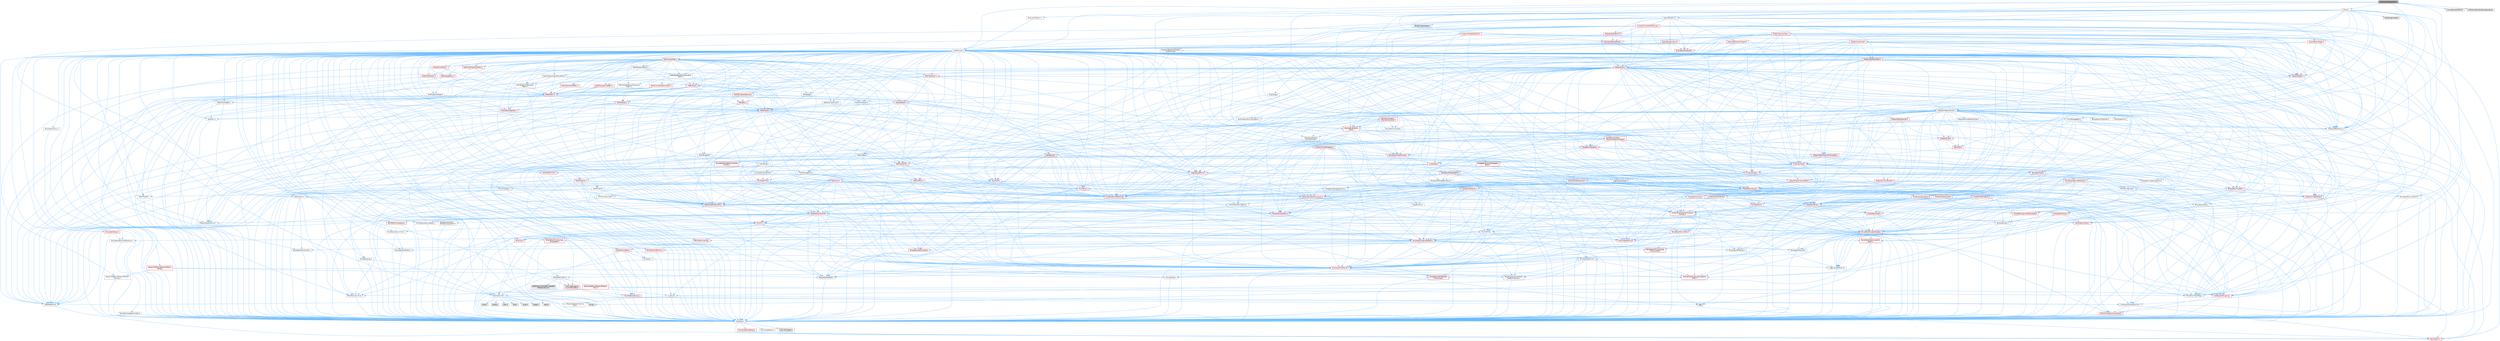 digraph "K2Node_MakeVariable.h"
{
 // INTERACTIVE_SVG=YES
 // LATEX_PDF_SIZE
  bgcolor="transparent";
  edge [fontname=Helvetica,fontsize=10,labelfontname=Helvetica,labelfontsize=10];
  node [fontname=Helvetica,fontsize=10,shape=box,height=0.2,width=0.4];
  Node1 [id="Node000001",label="K2Node_MakeVariable.h",height=0.2,width=0.4,color="gray40", fillcolor="grey60", style="filled", fontcolor="black",tooltip=" "];
  Node1 -> Node2 [id="edge1_Node000001_Node000002",color="steelblue1",style="solid",tooltip=" "];
  Node2 [id="Node000002",label="CoreMinimal.h",height=0.2,width=0.4,color="grey40", fillcolor="white", style="filled",URL="$d7/d67/CoreMinimal_8h.html",tooltip=" "];
  Node2 -> Node3 [id="edge2_Node000002_Node000003",color="steelblue1",style="solid",tooltip=" "];
  Node3 [id="Node000003",label="CoreTypes.h",height=0.2,width=0.4,color="grey40", fillcolor="white", style="filled",URL="$dc/dec/CoreTypes_8h.html",tooltip=" "];
  Node3 -> Node4 [id="edge3_Node000003_Node000004",color="steelblue1",style="solid",tooltip=" "];
  Node4 [id="Node000004",label="HAL/Platform.h",height=0.2,width=0.4,color="red", fillcolor="#FFF0F0", style="filled",URL="$d9/dd0/Platform_8h.html",tooltip=" "];
  Node3 -> Node14 [id="edge4_Node000003_Node000014",color="steelblue1",style="solid",tooltip=" "];
  Node14 [id="Node000014",label="ProfilingDebugging\l/UMemoryDefines.h",height=0.2,width=0.4,color="grey40", fillcolor="white", style="filled",URL="$d2/da2/UMemoryDefines_8h.html",tooltip=" "];
  Node3 -> Node15 [id="edge5_Node000003_Node000015",color="steelblue1",style="solid",tooltip=" "];
  Node15 [id="Node000015",label="Misc/CoreMiscDefines.h",height=0.2,width=0.4,color="red", fillcolor="#FFF0F0", style="filled",URL="$da/d38/CoreMiscDefines_8h.html",tooltip=" "];
  Node15 -> Node4 [id="edge6_Node000015_Node000004",color="steelblue1",style="solid",tooltip=" "];
  Node3 -> Node16 [id="edge7_Node000003_Node000016",color="steelblue1",style="solid",tooltip=" "];
  Node16 [id="Node000016",label="Misc/CoreDefines.h",height=0.2,width=0.4,color="grey40", fillcolor="white", style="filled",URL="$d3/dd2/CoreDefines_8h.html",tooltip=" "];
  Node2 -> Node17 [id="edge8_Node000002_Node000017",color="steelblue1",style="solid",tooltip=" "];
  Node17 [id="Node000017",label="CoreFwd.h",height=0.2,width=0.4,color="grey40", fillcolor="white", style="filled",URL="$d1/d1e/CoreFwd_8h.html",tooltip=" "];
  Node17 -> Node3 [id="edge9_Node000017_Node000003",color="steelblue1",style="solid",tooltip=" "];
  Node17 -> Node18 [id="edge10_Node000017_Node000018",color="steelblue1",style="solid",tooltip=" "];
  Node18 [id="Node000018",label="Containers/ContainersFwd.h",height=0.2,width=0.4,color="grey40", fillcolor="white", style="filled",URL="$d4/d0a/ContainersFwd_8h.html",tooltip=" "];
  Node18 -> Node4 [id="edge11_Node000018_Node000004",color="steelblue1",style="solid",tooltip=" "];
  Node18 -> Node3 [id="edge12_Node000018_Node000003",color="steelblue1",style="solid",tooltip=" "];
  Node18 -> Node19 [id="edge13_Node000018_Node000019",color="steelblue1",style="solid",tooltip=" "];
  Node19 [id="Node000019",label="Traits/IsContiguousContainer.h",height=0.2,width=0.4,color="red", fillcolor="#FFF0F0", style="filled",URL="$d5/d3c/IsContiguousContainer_8h.html",tooltip=" "];
  Node19 -> Node3 [id="edge14_Node000019_Node000003",color="steelblue1",style="solid",tooltip=" "];
  Node17 -> Node22 [id="edge15_Node000017_Node000022",color="steelblue1",style="solid",tooltip=" "];
  Node22 [id="Node000022",label="Math/MathFwd.h",height=0.2,width=0.4,color="grey40", fillcolor="white", style="filled",URL="$d2/d10/MathFwd_8h.html",tooltip=" "];
  Node22 -> Node4 [id="edge16_Node000022_Node000004",color="steelblue1",style="solid",tooltip=" "];
  Node17 -> Node23 [id="edge17_Node000017_Node000023",color="steelblue1",style="solid",tooltip=" "];
  Node23 [id="Node000023",label="UObject/UObjectHierarchy\lFwd.h",height=0.2,width=0.4,color="grey40", fillcolor="white", style="filled",URL="$d3/d13/UObjectHierarchyFwd_8h.html",tooltip=" "];
  Node2 -> Node23 [id="edge18_Node000002_Node000023",color="steelblue1",style="solid",tooltip=" "];
  Node2 -> Node18 [id="edge19_Node000002_Node000018",color="steelblue1",style="solid",tooltip=" "];
  Node2 -> Node24 [id="edge20_Node000002_Node000024",color="steelblue1",style="solid",tooltip=" "];
  Node24 [id="Node000024",label="Misc/VarArgs.h",height=0.2,width=0.4,color="grey40", fillcolor="white", style="filled",URL="$d5/d6f/VarArgs_8h.html",tooltip=" "];
  Node24 -> Node3 [id="edge21_Node000024_Node000003",color="steelblue1",style="solid",tooltip=" "];
  Node2 -> Node25 [id="edge22_Node000002_Node000025",color="steelblue1",style="solid",tooltip=" "];
  Node25 [id="Node000025",label="Logging/LogVerbosity.h",height=0.2,width=0.4,color="grey40", fillcolor="white", style="filled",URL="$d2/d8f/LogVerbosity_8h.html",tooltip=" "];
  Node25 -> Node3 [id="edge23_Node000025_Node000003",color="steelblue1",style="solid",tooltip=" "];
  Node2 -> Node26 [id="edge24_Node000002_Node000026",color="steelblue1",style="solid",tooltip=" "];
  Node26 [id="Node000026",label="Misc/OutputDevice.h",height=0.2,width=0.4,color="grey40", fillcolor="white", style="filled",URL="$d7/d32/OutputDevice_8h.html",tooltip=" "];
  Node26 -> Node17 [id="edge25_Node000026_Node000017",color="steelblue1",style="solid",tooltip=" "];
  Node26 -> Node3 [id="edge26_Node000026_Node000003",color="steelblue1",style="solid",tooltip=" "];
  Node26 -> Node25 [id="edge27_Node000026_Node000025",color="steelblue1",style="solid",tooltip=" "];
  Node26 -> Node24 [id="edge28_Node000026_Node000024",color="steelblue1",style="solid",tooltip=" "];
  Node26 -> Node27 [id="edge29_Node000026_Node000027",color="steelblue1",style="solid",tooltip=" "];
  Node27 [id="Node000027",label="Templates/IsArrayOrRefOf\lTypeByPredicate.h",height=0.2,width=0.4,color="grey40", fillcolor="white", style="filled",URL="$d6/da1/IsArrayOrRefOfTypeByPredicate_8h.html",tooltip=" "];
  Node27 -> Node3 [id="edge30_Node000027_Node000003",color="steelblue1",style="solid",tooltip=" "];
  Node26 -> Node28 [id="edge31_Node000026_Node000028",color="steelblue1",style="solid",tooltip=" "];
  Node28 [id="Node000028",label="Templates/IsValidVariadic\lFunctionArg.h",height=0.2,width=0.4,color="red", fillcolor="#FFF0F0", style="filled",URL="$d0/dc8/IsValidVariadicFunctionArg_8h.html",tooltip=" "];
  Node28 -> Node3 [id="edge32_Node000028_Node000003",color="steelblue1",style="solid",tooltip=" "];
  Node26 -> Node30 [id="edge33_Node000026_Node000030",color="steelblue1",style="solid",tooltip=" "];
  Node30 [id="Node000030",label="Traits/IsCharEncodingCompatible\lWith.h",height=0.2,width=0.4,color="red", fillcolor="#FFF0F0", style="filled",URL="$df/dd1/IsCharEncodingCompatibleWith_8h.html",tooltip=" "];
  Node2 -> Node32 [id="edge34_Node000002_Node000032",color="steelblue1",style="solid",tooltip=" "];
  Node32 [id="Node000032",label="HAL/PlatformCrt.h",height=0.2,width=0.4,color="grey40", fillcolor="white", style="filled",URL="$d8/d75/PlatformCrt_8h.html",tooltip=" "];
  Node32 -> Node33 [id="edge35_Node000032_Node000033",color="steelblue1",style="solid",tooltip=" "];
  Node33 [id="Node000033",label="new",height=0.2,width=0.4,color="grey60", fillcolor="#E0E0E0", style="filled",tooltip=" "];
  Node32 -> Node34 [id="edge36_Node000032_Node000034",color="steelblue1",style="solid",tooltip=" "];
  Node34 [id="Node000034",label="wchar.h",height=0.2,width=0.4,color="grey60", fillcolor="#E0E0E0", style="filled",tooltip=" "];
  Node32 -> Node35 [id="edge37_Node000032_Node000035",color="steelblue1",style="solid",tooltip=" "];
  Node35 [id="Node000035",label="stddef.h",height=0.2,width=0.4,color="grey60", fillcolor="#E0E0E0", style="filled",tooltip=" "];
  Node32 -> Node36 [id="edge38_Node000032_Node000036",color="steelblue1",style="solid",tooltip=" "];
  Node36 [id="Node000036",label="stdlib.h",height=0.2,width=0.4,color="grey60", fillcolor="#E0E0E0", style="filled",tooltip=" "];
  Node32 -> Node37 [id="edge39_Node000032_Node000037",color="steelblue1",style="solid",tooltip=" "];
  Node37 [id="Node000037",label="stdio.h",height=0.2,width=0.4,color="grey60", fillcolor="#E0E0E0", style="filled",tooltip=" "];
  Node32 -> Node38 [id="edge40_Node000032_Node000038",color="steelblue1",style="solid",tooltip=" "];
  Node38 [id="Node000038",label="stdarg.h",height=0.2,width=0.4,color="grey60", fillcolor="#E0E0E0", style="filled",tooltip=" "];
  Node32 -> Node39 [id="edge41_Node000032_Node000039",color="steelblue1",style="solid",tooltip=" "];
  Node39 [id="Node000039",label="math.h",height=0.2,width=0.4,color="grey60", fillcolor="#E0E0E0", style="filled",tooltip=" "];
  Node32 -> Node40 [id="edge42_Node000032_Node000040",color="steelblue1",style="solid",tooltip=" "];
  Node40 [id="Node000040",label="float.h",height=0.2,width=0.4,color="grey60", fillcolor="#E0E0E0", style="filled",tooltip=" "];
  Node32 -> Node41 [id="edge43_Node000032_Node000041",color="steelblue1",style="solid",tooltip=" "];
  Node41 [id="Node000041",label="string.h",height=0.2,width=0.4,color="grey60", fillcolor="#E0E0E0", style="filled",tooltip=" "];
  Node2 -> Node42 [id="edge44_Node000002_Node000042",color="steelblue1",style="solid",tooltip=" "];
  Node42 [id="Node000042",label="HAL/PlatformMisc.h",height=0.2,width=0.4,color="grey40", fillcolor="white", style="filled",URL="$d0/df5/PlatformMisc_8h.html",tooltip=" "];
  Node42 -> Node3 [id="edge45_Node000042_Node000003",color="steelblue1",style="solid",tooltip=" "];
  Node42 -> Node43 [id="edge46_Node000042_Node000043",color="steelblue1",style="solid",tooltip=" "];
  Node43 [id="Node000043",label="GenericPlatform/GenericPlatform\lMisc.h",height=0.2,width=0.4,color="red", fillcolor="#FFF0F0", style="filled",URL="$db/d9a/GenericPlatformMisc_8h.html",tooltip=" "];
  Node43 -> Node44 [id="edge47_Node000043_Node000044",color="steelblue1",style="solid",tooltip=" "];
  Node44 [id="Node000044",label="Containers/StringFwd.h",height=0.2,width=0.4,color="red", fillcolor="#FFF0F0", style="filled",URL="$df/d37/StringFwd_8h.html",tooltip=" "];
  Node44 -> Node3 [id="edge48_Node000044_Node000003",color="steelblue1",style="solid",tooltip=" "];
  Node44 -> Node19 [id="edge49_Node000044_Node000019",color="steelblue1",style="solid",tooltip=" "];
  Node43 -> Node17 [id="edge50_Node000043_Node000017",color="steelblue1",style="solid",tooltip=" "];
  Node43 -> Node3 [id="edge51_Node000043_Node000003",color="steelblue1",style="solid",tooltip=" "];
  Node43 -> Node32 [id="edge52_Node000043_Node000032",color="steelblue1",style="solid",tooltip=" "];
  Node43 -> Node47 [id="edge53_Node000043_Node000047",color="steelblue1",style="solid",tooltip=" "];
  Node47 [id="Node000047",label="Math/NumericLimits.h",height=0.2,width=0.4,color="grey40", fillcolor="white", style="filled",URL="$df/d1b/NumericLimits_8h.html",tooltip=" "];
  Node47 -> Node3 [id="edge54_Node000047_Node000003",color="steelblue1",style="solid",tooltip=" "];
  Node43 -> Node49 [id="edge55_Node000043_Node000049",color="steelblue1",style="solid",tooltip=" "];
  Node49 [id="Node000049",label="Misc/EnumClassFlags.h",height=0.2,width=0.4,color="grey40", fillcolor="white", style="filled",URL="$d8/de7/EnumClassFlags_8h.html",tooltip=" "];
  Node42 -> Node52 [id="edge56_Node000042_Node000052",color="steelblue1",style="solid",tooltip=" "];
  Node52 [id="Node000052",label="COMPILED_PLATFORM_HEADER\l(PlatformMisc.h)",height=0.2,width=0.4,color="grey60", fillcolor="#E0E0E0", style="filled",tooltip=" "];
  Node42 -> Node53 [id="edge57_Node000042_Node000053",color="steelblue1",style="solid",tooltip=" "];
  Node53 [id="Node000053",label="ProfilingDebugging\l/CpuProfilerTrace.h",height=0.2,width=0.4,color="red", fillcolor="#FFF0F0", style="filled",URL="$da/dcb/CpuProfilerTrace_8h.html",tooltip=" "];
  Node53 -> Node3 [id="edge58_Node000053_Node000003",color="steelblue1",style="solid",tooltip=" "];
  Node53 -> Node18 [id="edge59_Node000053_Node000018",color="steelblue1",style="solid",tooltip=" "];
  Node53 -> Node54 [id="edge60_Node000053_Node000054",color="steelblue1",style="solid",tooltip=" "];
  Node54 [id="Node000054",label="HAL/PlatformAtomics.h",height=0.2,width=0.4,color="red", fillcolor="#FFF0F0", style="filled",URL="$d3/d36/PlatformAtomics_8h.html",tooltip=" "];
  Node54 -> Node3 [id="edge61_Node000054_Node000003",color="steelblue1",style="solid",tooltip=" "];
  Node2 -> Node61 [id="edge62_Node000002_Node000061",color="steelblue1",style="solid",tooltip=" "];
  Node61 [id="Node000061",label="Misc/AssertionMacros.h",height=0.2,width=0.4,color="red", fillcolor="#FFF0F0", style="filled",URL="$d0/dfa/AssertionMacros_8h.html",tooltip=" "];
  Node61 -> Node3 [id="edge63_Node000061_Node000003",color="steelblue1",style="solid",tooltip=" "];
  Node61 -> Node4 [id="edge64_Node000061_Node000004",color="steelblue1",style="solid",tooltip=" "];
  Node61 -> Node42 [id="edge65_Node000061_Node000042",color="steelblue1",style="solid",tooltip=" "];
  Node61 -> Node62 [id="edge66_Node000061_Node000062",color="steelblue1",style="solid",tooltip=" "];
  Node62 [id="Node000062",label="Templates/EnableIf.h",height=0.2,width=0.4,color="grey40", fillcolor="white", style="filled",URL="$d7/d60/EnableIf_8h.html",tooltip=" "];
  Node62 -> Node3 [id="edge67_Node000062_Node000003",color="steelblue1",style="solid",tooltip=" "];
  Node61 -> Node27 [id="edge68_Node000061_Node000027",color="steelblue1",style="solid",tooltip=" "];
  Node61 -> Node28 [id="edge69_Node000061_Node000028",color="steelblue1",style="solid",tooltip=" "];
  Node61 -> Node30 [id="edge70_Node000061_Node000030",color="steelblue1",style="solid",tooltip=" "];
  Node61 -> Node24 [id="edge71_Node000061_Node000024",color="steelblue1",style="solid",tooltip=" "];
  Node2 -> Node70 [id="edge72_Node000002_Node000070",color="steelblue1",style="solid",tooltip=" "];
  Node70 [id="Node000070",label="Templates/IsPointer.h",height=0.2,width=0.4,color="grey40", fillcolor="white", style="filled",URL="$d7/d05/IsPointer_8h.html",tooltip=" "];
  Node70 -> Node3 [id="edge73_Node000070_Node000003",color="steelblue1",style="solid",tooltip=" "];
  Node2 -> Node71 [id="edge74_Node000002_Node000071",color="steelblue1",style="solid",tooltip=" "];
  Node71 [id="Node000071",label="HAL/PlatformMemory.h",height=0.2,width=0.4,color="red", fillcolor="#FFF0F0", style="filled",URL="$de/d68/PlatformMemory_8h.html",tooltip=" "];
  Node71 -> Node3 [id="edge75_Node000071_Node000003",color="steelblue1",style="solid",tooltip=" "];
  Node2 -> Node54 [id="edge76_Node000002_Node000054",color="steelblue1",style="solid",tooltip=" "];
  Node2 -> Node76 [id="edge77_Node000002_Node000076",color="steelblue1",style="solid",tooltip=" "];
  Node76 [id="Node000076",label="Misc/Exec.h",height=0.2,width=0.4,color="grey40", fillcolor="white", style="filled",URL="$de/ddb/Exec_8h.html",tooltip=" "];
  Node76 -> Node3 [id="edge78_Node000076_Node000003",color="steelblue1",style="solid",tooltip=" "];
  Node76 -> Node61 [id="edge79_Node000076_Node000061",color="steelblue1",style="solid",tooltip=" "];
  Node2 -> Node77 [id="edge80_Node000002_Node000077",color="steelblue1",style="solid",tooltip=" "];
  Node77 [id="Node000077",label="HAL/MemoryBase.h",height=0.2,width=0.4,color="red", fillcolor="#FFF0F0", style="filled",URL="$d6/d9f/MemoryBase_8h.html",tooltip=" "];
  Node77 -> Node3 [id="edge81_Node000077_Node000003",color="steelblue1",style="solid",tooltip=" "];
  Node77 -> Node54 [id="edge82_Node000077_Node000054",color="steelblue1",style="solid",tooltip=" "];
  Node77 -> Node32 [id="edge83_Node000077_Node000032",color="steelblue1",style="solid",tooltip=" "];
  Node77 -> Node76 [id="edge84_Node000077_Node000076",color="steelblue1",style="solid",tooltip=" "];
  Node77 -> Node26 [id="edge85_Node000077_Node000026",color="steelblue1",style="solid",tooltip=" "];
  Node2 -> Node87 [id="edge86_Node000002_Node000087",color="steelblue1",style="solid",tooltip=" "];
  Node87 [id="Node000087",label="HAL/UnrealMemory.h",height=0.2,width=0.4,color="red", fillcolor="#FFF0F0", style="filled",URL="$d9/d96/UnrealMemory_8h.html",tooltip=" "];
  Node87 -> Node3 [id="edge87_Node000087_Node000003",color="steelblue1",style="solid",tooltip=" "];
  Node87 -> Node77 [id="edge88_Node000087_Node000077",color="steelblue1",style="solid",tooltip=" "];
  Node87 -> Node71 [id="edge89_Node000087_Node000071",color="steelblue1",style="solid",tooltip=" "];
  Node87 -> Node70 [id="edge90_Node000087_Node000070",color="steelblue1",style="solid",tooltip=" "];
  Node2 -> Node89 [id="edge91_Node000002_Node000089",color="steelblue1",style="solid",tooltip=" "];
  Node89 [id="Node000089",label="Templates/IsArithmetic.h",height=0.2,width=0.4,color="grey40", fillcolor="white", style="filled",URL="$d2/d5d/IsArithmetic_8h.html",tooltip=" "];
  Node89 -> Node3 [id="edge92_Node000089_Node000003",color="steelblue1",style="solid",tooltip=" "];
  Node2 -> Node83 [id="edge93_Node000002_Node000083",color="steelblue1",style="solid",tooltip=" "];
  Node83 [id="Node000083",label="Templates/AndOrNot.h",height=0.2,width=0.4,color="grey40", fillcolor="white", style="filled",URL="$db/d0a/AndOrNot_8h.html",tooltip=" "];
  Node83 -> Node3 [id="edge94_Node000083_Node000003",color="steelblue1",style="solid",tooltip=" "];
  Node2 -> Node90 [id="edge95_Node000002_Node000090",color="steelblue1",style="solid",tooltip=" "];
  Node90 [id="Node000090",label="Templates/IsPODType.h",height=0.2,width=0.4,color="grey40", fillcolor="white", style="filled",URL="$d7/db1/IsPODType_8h.html",tooltip=" "];
  Node90 -> Node3 [id="edge96_Node000090_Node000003",color="steelblue1",style="solid",tooltip=" "];
  Node2 -> Node91 [id="edge97_Node000002_Node000091",color="steelblue1",style="solid",tooltip=" "];
  Node91 [id="Node000091",label="Templates/IsUECoreType.h",height=0.2,width=0.4,color="red", fillcolor="#FFF0F0", style="filled",URL="$d1/db8/IsUECoreType_8h.html",tooltip=" "];
  Node91 -> Node3 [id="edge98_Node000091_Node000003",color="steelblue1",style="solid",tooltip=" "];
  Node2 -> Node84 [id="edge99_Node000002_Node000084",color="steelblue1",style="solid",tooltip=" "];
  Node84 [id="Node000084",label="Templates/IsTriviallyCopy\lConstructible.h",height=0.2,width=0.4,color="red", fillcolor="#FFF0F0", style="filled",URL="$d3/d78/IsTriviallyCopyConstructible_8h.html",tooltip=" "];
  Node84 -> Node3 [id="edge100_Node000084_Node000003",color="steelblue1",style="solid",tooltip=" "];
  Node2 -> Node92 [id="edge101_Node000002_Node000092",color="steelblue1",style="solid",tooltip=" "];
  Node92 [id="Node000092",label="Templates/UnrealTypeTraits.h",height=0.2,width=0.4,color="red", fillcolor="#FFF0F0", style="filled",URL="$d2/d2d/UnrealTypeTraits_8h.html",tooltip=" "];
  Node92 -> Node3 [id="edge102_Node000092_Node000003",color="steelblue1",style="solid",tooltip=" "];
  Node92 -> Node70 [id="edge103_Node000092_Node000070",color="steelblue1",style="solid",tooltip=" "];
  Node92 -> Node61 [id="edge104_Node000092_Node000061",color="steelblue1",style="solid",tooltip=" "];
  Node92 -> Node83 [id="edge105_Node000092_Node000083",color="steelblue1",style="solid",tooltip=" "];
  Node92 -> Node62 [id="edge106_Node000092_Node000062",color="steelblue1",style="solid",tooltip=" "];
  Node92 -> Node89 [id="edge107_Node000092_Node000089",color="steelblue1",style="solid",tooltip=" "];
  Node92 -> Node90 [id="edge108_Node000092_Node000090",color="steelblue1",style="solid",tooltip=" "];
  Node92 -> Node91 [id="edge109_Node000092_Node000091",color="steelblue1",style="solid",tooltip=" "];
  Node92 -> Node84 [id="edge110_Node000092_Node000084",color="steelblue1",style="solid",tooltip=" "];
  Node2 -> Node62 [id="edge111_Node000002_Node000062",color="steelblue1",style="solid",tooltip=" "];
  Node2 -> Node94 [id="edge112_Node000002_Node000094",color="steelblue1",style="solid",tooltip=" "];
  Node94 [id="Node000094",label="Templates/RemoveReference.h",height=0.2,width=0.4,color="grey40", fillcolor="white", style="filled",URL="$da/dbe/RemoveReference_8h.html",tooltip=" "];
  Node94 -> Node3 [id="edge113_Node000094_Node000003",color="steelblue1",style="solid",tooltip=" "];
  Node2 -> Node95 [id="edge114_Node000002_Node000095",color="steelblue1",style="solid",tooltip=" "];
  Node95 [id="Node000095",label="Templates/IntegralConstant.h",height=0.2,width=0.4,color="grey40", fillcolor="white", style="filled",URL="$db/d1b/IntegralConstant_8h.html",tooltip=" "];
  Node95 -> Node3 [id="edge115_Node000095_Node000003",color="steelblue1",style="solid",tooltip=" "];
  Node2 -> Node96 [id="edge116_Node000002_Node000096",color="steelblue1",style="solid",tooltip=" "];
  Node96 [id="Node000096",label="Templates/IsClass.h",height=0.2,width=0.4,color="grey40", fillcolor="white", style="filled",URL="$db/dcb/IsClass_8h.html",tooltip=" "];
  Node96 -> Node3 [id="edge117_Node000096_Node000003",color="steelblue1",style="solid",tooltip=" "];
  Node2 -> Node97 [id="edge118_Node000002_Node000097",color="steelblue1",style="solid",tooltip=" "];
  Node97 [id="Node000097",label="Templates/TypeCompatible\lBytes.h",height=0.2,width=0.4,color="red", fillcolor="#FFF0F0", style="filled",URL="$df/d0a/TypeCompatibleBytes_8h.html",tooltip=" "];
  Node97 -> Node3 [id="edge119_Node000097_Node000003",color="steelblue1",style="solid",tooltip=" "];
  Node97 -> Node41 [id="edge120_Node000097_Node000041",color="steelblue1",style="solid",tooltip=" "];
  Node97 -> Node33 [id="edge121_Node000097_Node000033",color="steelblue1",style="solid",tooltip=" "];
  Node2 -> Node19 [id="edge122_Node000002_Node000019",color="steelblue1",style="solid",tooltip=" "];
  Node2 -> Node98 [id="edge123_Node000002_Node000098",color="steelblue1",style="solid",tooltip=" "];
  Node98 [id="Node000098",label="Templates/UnrealTemplate.h",height=0.2,width=0.4,color="red", fillcolor="#FFF0F0", style="filled",URL="$d4/d24/UnrealTemplate_8h.html",tooltip=" "];
  Node98 -> Node3 [id="edge124_Node000098_Node000003",color="steelblue1",style="solid",tooltip=" "];
  Node98 -> Node70 [id="edge125_Node000098_Node000070",color="steelblue1",style="solid",tooltip=" "];
  Node98 -> Node87 [id="edge126_Node000098_Node000087",color="steelblue1",style="solid",tooltip=" "];
  Node98 -> Node92 [id="edge127_Node000098_Node000092",color="steelblue1",style="solid",tooltip=" "];
  Node98 -> Node94 [id="edge128_Node000098_Node000094",color="steelblue1",style="solid",tooltip=" "];
  Node98 -> Node97 [id="edge129_Node000098_Node000097",color="steelblue1",style="solid",tooltip=" "];
  Node98 -> Node19 [id="edge130_Node000098_Node000019",color="steelblue1",style="solid",tooltip=" "];
  Node2 -> Node47 [id="edge131_Node000002_Node000047",color="steelblue1",style="solid",tooltip=" "];
  Node2 -> Node102 [id="edge132_Node000002_Node000102",color="steelblue1",style="solid",tooltip=" "];
  Node102 [id="Node000102",label="HAL/PlatformMath.h",height=0.2,width=0.4,color="red", fillcolor="#FFF0F0", style="filled",URL="$dc/d53/PlatformMath_8h.html",tooltip=" "];
  Node102 -> Node3 [id="edge133_Node000102_Node000003",color="steelblue1",style="solid",tooltip=" "];
  Node2 -> Node85 [id="edge134_Node000002_Node000085",color="steelblue1",style="solid",tooltip=" "];
  Node85 [id="Node000085",label="Templates/IsTriviallyCopy\lAssignable.h",height=0.2,width=0.4,color="red", fillcolor="#FFF0F0", style="filled",URL="$d2/df2/IsTriviallyCopyAssignable_8h.html",tooltip=" "];
  Node85 -> Node3 [id="edge135_Node000085_Node000003",color="steelblue1",style="solid",tooltip=" "];
  Node2 -> Node110 [id="edge136_Node000002_Node000110",color="steelblue1",style="solid",tooltip=" "];
  Node110 [id="Node000110",label="Templates/MemoryOps.h",height=0.2,width=0.4,color="red", fillcolor="#FFF0F0", style="filled",URL="$db/dea/MemoryOps_8h.html",tooltip=" "];
  Node110 -> Node3 [id="edge137_Node000110_Node000003",color="steelblue1",style="solid",tooltip=" "];
  Node110 -> Node87 [id="edge138_Node000110_Node000087",color="steelblue1",style="solid",tooltip=" "];
  Node110 -> Node85 [id="edge139_Node000110_Node000085",color="steelblue1",style="solid",tooltip=" "];
  Node110 -> Node84 [id="edge140_Node000110_Node000084",color="steelblue1",style="solid",tooltip=" "];
  Node110 -> Node92 [id="edge141_Node000110_Node000092",color="steelblue1",style="solid",tooltip=" "];
  Node110 -> Node33 [id="edge142_Node000110_Node000033",color="steelblue1",style="solid",tooltip=" "];
  Node2 -> Node111 [id="edge143_Node000002_Node000111",color="steelblue1",style="solid",tooltip=" "];
  Node111 [id="Node000111",label="Containers/ContainerAllocation\lPolicies.h",height=0.2,width=0.4,color="red", fillcolor="#FFF0F0", style="filled",URL="$d7/dff/ContainerAllocationPolicies_8h.html",tooltip=" "];
  Node111 -> Node3 [id="edge144_Node000111_Node000003",color="steelblue1",style="solid",tooltip=" "];
  Node111 -> Node111 [id="edge145_Node000111_Node000111",color="steelblue1",style="solid",tooltip=" "];
  Node111 -> Node102 [id="edge146_Node000111_Node000102",color="steelblue1",style="solid",tooltip=" "];
  Node111 -> Node87 [id="edge147_Node000111_Node000087",color="steelblue1",style="solid",tooltip=" "];
  Node111 -> Node47 [id="edge148_Node000111_Node000047",color="steelblue1",style="solid",tooltip=" "];
  Node111 -> Node61 [id="edge149_Node000111_Node000061",color="steelblue1",style="solid",tooltip=" "];
  Node111 -> Node110 [id="edge150_Node000111_Node000110",color="steelblue1",style="solid",tooltip=" "];
  Node111 -> Node97 [id="edge151_Node000111_Node000097",color="steelblue1",style="solid",tooltip=" "];
  Node2 -> Node114 [id="edge152_Node000002_Node000114",color="steelblue1",style="solid",tooltip=" "];
  Node114 [id="Node000114",label="Templates/IsEnumClass.h",height=0.2,width=0.4,color="grey40", fillcolor="white", style="filled",URL="$d7/d15/IsEnumClass_8h.html",tooltip=" "];
  Node114 -> Node3 [id="edge153_Node000114_Node000003",color="steelblue1",style="solid",tooltip=" "];
  Node114 -> Node83 [id="edge154_Node000114_Node000083",color="steelblue1",style="solid",tooltip=" "];
  Node2 -> Node115 [id="edge155_Node000002_Node000115",color="steelblue1",style="solid",tooltip=" "];
  Node115 [id="Node000115",label="HAL/PlatformProperties.h",height=0.2,width=0.4,color="red", fillcolor="#FFF0F0", style="filled",URL="$d9/db0/PlatformProperties_8h.html",tooltip=" "];
  Node115 -> Node3 [id="edge156_Node000115_Node000003",color="steelblue1",style="solid",tooltip=" "];
  Node2 -> Node118 [id="edge157_Node000002_Node000118",color="steelblue1",style="solid",tooltip=" "];
  Node118 [id="Node000118",label="Misc/EngineVersionBase.h",height=0.2,width=0.4,color="grey40", fillcolor="white", style="filled",URL="$d5/d2b/EngineVersionBase_8h.html",tooltip=" "];
  Node118 -> Node3 [id="edge158_Node000118_Node000003",color="steelblue1",style="solid",tooltip=" "];
  Node2 -> Node119 [id="edge159_Node000002_Node000119",color="steelblue1",style="solid",tooltip=" "];
  Node119 [id="Node000119",label="Internationalization\l/TextNamespaceFwd.h",height=0.2,width=0.4,color="grey40", fillcolor="white", style="filled",URL="$d8/d97/TextNamespaceFwd_8h.html",tooltip=" "];
  Node119 -> Node3 [id="edge160_Node000119_Node000003",color="steelblue1",style="solid",tooltip=" "];
  Node2 -> Node120 [id="edge161_Node000002_Node000120",color="steelblue1",style="solid",tooltip=" "];
  Node120 [id="Node000120",label="Serialization/Archive.h",height=0.2,width=0.4,color="red", fillcolor="#FFF0F0", style="filled",URL="$d7/d3b/Archive_8h.html",tooltip=" "];
  Node120 -> Node17 [id="edge162_Node000120_Node000017",color="steelblue1",style="solid",tooltip=" "];
  Node120 -> Node3 [id="edge163_Node000120_Node000003",color="steelblue1",style="solid",tooltip=" "];
  Node120 -> Node115 [id="edge164_Node000120_Node000115",color="steelblue1",style="solid",tooltip=" "];
  Node120 -> Node119 [id="edge165_Node000120_Node000119",color="steelblue1",style="solid",tooltip=" "];
  Node120 -> Node22 [id="edge166_Node000120_Node000022",color="steelblue1",style="solid",tooltip=" "];
  Node120 -> Node61 [id="edge167_Node000120_Node000061",color="steelblue1",style="solid",tooltip=" "];
  Node120 -> Node118 [id="edge168_Node000120_Node000118",color="steelblue1",style="solid",tooltip=" "];
  Node120 -> Node24 [id="edge169_Node000120_Node000024",color="steelblue1",style="solid",tooltip=" "];
  Node120 -> Node62 [id="edge170_Node000120_Node000062",color="steelblue1",style="solid",tooltip=" "];
  Node120 -> Node27 [id="edge171_Node000120_Node000027",color="steelblue1",style="solid",tooltip=" "];
  Node120 -> Node114 [id="edge172_Node000120_Node000114",color="steelblue1",style="solid",tooltip=" "];
  Node120 -> Node28 [id="edge173_Node000120_Node000028",color="steelblue1",style="solid",tooltip=" "];
  Node120 -> Node98 [id="edge174_Node000120_Node000098",color="steelblue1",style="solid",tooltip=" "];
  Node120 -> Node30 [id="edge175_Node000120_Node000030",color="steelblue1",style="solid",tooltip=" "];
  Node120 -> Node123 [id="edge176_Node000120_Node000123",color="steelblue1",style="solid",tooltip=" "];
  Node123 [id="Node000123",label="UObject/ObjectVersion.h",height=0.2,width=0.4,color="grey40", fillcolor="white", style="filled",URL="$da/d63/ObjectVersion_8h.html",tooltip=" "];
  Node123 -> Node3 [id="edge177_Node000123_Node000003",color="steelblue1",style="solid",tooltip=" "];
  Node2 -> Node124 [id="edge178_Node000002_Node000124",color="steelblue1",style="solid",tooltip=" "];
  Node124 [id="Node000124",label="Templates/Less.h",height=0.2,width=0.4,color="grey40", fillcolor="white", style="filled",URL="$de/dc8/Less_8h.html",tooltip=" "];
  Node124 -> Node3 [id="edge179_Node000124_Node000003",color="steelblue1",style="solid",tooltip=" "];
  Node124 -> Node98 [id="edge180_Node000124_Node000098",color="steelblue1",style="solid",tooltip=" "];
  Node2 -> Node125 [id="edge181_Node000002_Node000125",color="steelblue1",style="solid",tooltip=" "];
  Node125 [id="Node000125",label="Templates/Sorting.h",height=0.2,width=0.4,color="red", fillcolor="#FFF0F0", style="filled",URL="$d3/d9e/Sorting_8h.html",tooltip=" "];
  Node125 -> Node3 [id="edge182_Node000125_Node000003",color="steelblue1",style="solid",tooltip=" "];
  Node125 -> Node102 [id="edge183_Node000125_Node000102",color="steelblue1",style="solid",tooltip=" "];
  Node125 -> Node124 [id="edge184_Node000125_Node000124",color="steelblue1",style="solid",tooltip=" "];
  Node2 -> Node136 [id="edge185_Node000002_Node000136",color="steelblue1",style="solid",tooltip=" "];
  Node136 [id="Node000136",label="Misc/Char.h",height=0.2,width=0.4,color="red", fillcolor="#FFF0F0", style="filled",URL="$d0/d58/Char_8h.html",tooltip=" "];
  Node136 -> Node3 [id="edge186_Node000136_Node000003",color="steelblue1",style="solid",tooltip=" "];
  Node2 -> Node139 [id="edge187_Node000002_Node000139",color="steelblue1",style="solid",tooltip=" "];
  Node139 [id="Node000139",label="GenericPlatform/GenericPlatform\lStricmp.h",height=0.2,width=0.4,color="grey40", fillcolor="white", style="filled",URL="$d2/d86/GenericPlatformStricmp_8h.html",tooltip=" "];
  Node139 -> Node3 [id="edge188_Node000139_Node000003",color="steelblue1",style="solid",tooltip=" "];
  Node2 -> Node140 [id="edge189_Node000002_Node000140",color="steelblue1",style="solid",tooltip=" "];
  Node140 [id="Node000140",label="GenericPlatform/GenericPlatform\lString.h",height=0.2,width=0.4,color="red", fillcolor="#FFF0F0", style="filled",URL="$dd/d20/GenericPlatformString_8h.html",tooltip=" "];
  Node140 -> Node3 [id="edge190_Node000140_Node000003",color="steelblue1",style="solid",tooltip=" "];
  Node140 -> Node139 [id="edge191_Node000140_Node000139",color="steelblue1",style="solid",tooltip=" "];
  Node140 -> Node62 [id="edge192_Node000140_Node000062",color="steelblue1",style="solid",tooltip=" "];
  Node140 -> Node30 [id="edge193_Node000140_Node000030",color="steelblue1",style="solid",tooltip=" "];
  Node2 -> Node73 [id="edge194_Node000002_Node000073",color="steelblue1",style="solid",tooltip=" "];
  Node73 [id="Node000073",label="HAL/PlatformString.h",height=0.2,width=0.4,color="red", fillcolor="#FFF0F0", style="filled",URL="$db/db5/PlatformString_8h.html",tooltip=" "];
  Node73 -> Node3 [id="edge195_Node000073_Node000003",color="steelblue1",style="solid",tooltip=" "];
  Node2 -> Node143 [id="edge196_Node000002_Node000143",color="steelblue1",style="solid",tooltip=" "];
  Node143 [id="Node000143",label="Misc/CString.h",height=0.2,width=0.4,color="grey40", fillcolor="white", style="filled",URL="$d2/d49/CString_8h.html",tooltip=" "];
  Node143 -> Node3 [id="edge197_Node000143_Node000003",color="steelblue1",style="solid",tooltip=" "];
  Node143 -> Node32 [id="edge198_Node000143_Node000032",color="steelblue1",style="solid",tooltip=" "];
  Node143 -> Node73 [id="edge199_Node000143_Node000073",color="steelblue1",style="solid",tooltip=" "];
  Node143 -> Node61 [id="edge200_Node000143_Node000061",color="steelblue1",style="solid",tooltip=" "];
  Node143 -> Node136 [id="edge201_Node000143_Node000136",color="steelblue1",style="solid",tooltip=" "];
  Node143 -> Node24 [id="edge202_Node000143_Node000024",color="steelblue1",style="solid",tooltip=" "];
  Node143 -> Node27 [id="edge203_Node000143_Node000027",color="steelblue1",style="solid",tooltip=" "];
  Node143 -> Node28 [id="edge204_Node000143_Node000028",color="steelblue1",style="solid",tooltip=" "];
  Node143 -> Node30 [id="edge205_Node000143_Node000030",color="steelblue1",style="solid",tooltip=" "];
  Node2 -> Node144 [id="edge206_Node000002_Node000144",color="steelblue1",style="solid",tooltip=" "];
  Node144 [id="Node000144",label="Misc/Crc.h",height=0.2,width=0.4,color="red", fillcolor="#FFF0F0", style="filled",URL="$d4/dd2/Crc_8h.html",tooltip=" "];
  Node144 -> Node3 [id="edge207_Node000144_Node000003",color="steelblue1",style="solid",tooltip=" "];
  Node144 -> Node73 [id="edge208_Node000144_Node000073",color="steelblue1",style="solid",tooltip=" "];
  Node144 -> Node61 [id="edge209_Node000144_Node000061",color="steelblue1",style="solid",tooltip=" "];
  Node144 -> Node143 [id="edge210_Node000144_Node000143",color="steelblue1",style="solid",tooltip=" "];
  Node144 -> Node136 [id="edge211_Node000144_Node000136",color="steelblue1",style="solid",tooltip=" "];
  Node144 -> Node92 [id="edge212_Node000144_Node000092",color="steelblue1",style="solid",tooltip=" "];
  Node2 -> Node135 [id="edge213_Node000002_Node000135",color="steelblue1",style="solid",tooltip=" "];
  Node135 [id="Node000135",label="Math/UnrealMathUtility.h",height=0.2,width=0.4,color="red", fillcolor="#FFF0F0", style="filled",URL="$db/db8/UnrealMathUtility_8h.html",tooltip=" "];
  Node135 -> Node3 [id="edge214_Node000135_Node000003",color="steelblue1",style="solid",tooltip=" "];
  Node135 -> Node61 [id="edge215_Node000135_Node000061",color="steelblue1",style="solid",tooltip=" "];
  Node135 -> Node102 [id="edge216_Node000135_Node000102",color="steelblue1",style="solid",tooltip=" "];
  Node135 -> Node22 [id="edge217_Node000135_Node000022",color="steelblue1",style="solid",tooltip=" "];
  Node2 -> Node145 [id="edge218_Node000002_Node000145",color="steelblue1",style="solid",tooltip=" "];
  Node145 [id="Node000145",label="Containers/UnrealString.h",height=0.2,width=0.4,color="red", fillcolor="#FFF0F0", style="filled",URL="$d5/dba/UnrealString_8h.html",tooltip=" "];
  Node2 -> Node149 [id="edge219_Node000002_Node000149",color="steelblue1",style="solid",tooltip=" "];
  Node149 [id="Node000149",label="Containers/Array.h",height=0.2,width=0.4,color="red", fillcolor="#FFF0F0", style="filled",URL="$df/dd0/Array_8h.html",tooltip=" "];
  Node149 -> Node3 [id="edge220_Node000149_Node000003",color="steelblue1",style="solid",tooltip=" "];
  Node149 -> Node61 [id="edge221_Node000149_Node000061",color="steelblue1",style="solid",tooltip=" "];
  Node149 -> Node87 [id="edge222_Node000149_Node000087",color="steelblue1",style="solid",tooltip=" "];
  Node149 -> Node92 [id="edge223_Node000149_Node000092",color="steelblue1",style="solid",tooltip=" "];
  Node149 -> Node98 [id="edge224_Node000149_Node000098",color="steelblue1",style="solid",tooltip=" "];
  Node149 -> Node111 [id="edge225_Node000149_Node000111",color="steelblue1",style="solid",tooltip=" "];
  Node149 -> Node120 [id="edge226_Node000149_Node000120",color="steelblue1",style="solid",tooltip=" "];
  Node149 -> Node128 [id="edge227_Node000149_Node000128",color="steelblue1",style="solid",tooltip=" "];
  Node128 [id="Node000128",label="Templates/Invoke.h",height=0.2,width=0.4,color="red", fillcolor="#FFF0F0", style="filled",URL="$d7/deb/Invoke_8h.html",tooltip=" "];
  Node128 -> Node3 [id="edge228_Node000128_Node000003",color="steelblue1",style="solid",tooltip=" "];
  Node128 -> Node98 [id="edge229_Node000128_Node000098",color="steelblue1",style="solid",tooltip=" "];
  Node149 -> Node124 [id="edge230_Node000149_Node000124",color="steelblue1",style="solid",tooltip=" "];
  Node149 -> Node125 [id="edge231_Node000149_Node000125",color="steelblue1",style="solid",tooltip=" "];
  Node149 -> Node172 [id="edge232_Node000149_Node000172",color="steelblue1",style="solid",tooltip=" "];
  Node172 [id="Node000172",label="Templates/AlignmentTemplates.h",height=0.2,width=0.4,color="red", fillcolor="#FFF0F0", style="filled",URL="$dd/d32/AlignmentTemplates_8h.html",tooltip=" "];
  Node172 -> Node3 [id="edge233_Node000172_Node000003",color="steelblue1",style="solid",tooltip=" "];
  Node172 -> Node70 [id="edge234_Node000172_Node000070",color="steelblue1",style="solid",tooltip=" "];
  Node2 -> Node173 [id="edge235_Node000002_Node000173",color="steelblue1",style="solid",tooltip=" "];
  Node173 [id="Node000173",label="Misc/FrameNumber.h",height=0.2,width=0.4,color="grey40", fillcolor="white", style="filled",URL="$dd/dbd/FrameNumber_8h.html",tooltip=" "];
  Node173 -> Node3 [id="edge236_Node000173_Node000003",color="steelblue1",style="solid",tooltip=" "];
  Node173 -> Node47 [id="edge237_Node000173_Node000047",color="steelblue1",style="solid",tooltip=" "];
  Node173 -> Node135 [id="edge238_Node000173_Node000135",color="steelblue1",style="solid",tooltip=" "];
  Node173 -> Node62 [id="edge239_Node000173_Node000062",color="steelblue1",style="solid",tooltip=" "];
  Node173 -> Node92 [id="edge240_Node000173_Node000092",color="steelblue1",style="solid",tooltip=" "];
  Node2 -> Node174 [id="edge241_Node000002_Node000174",color="steelblue1",style="solid",tooltip=" "];
  Node174 [id="Node000174",label="Misc/Timespan.h",height=0.2,width=0.4,color="grey40", fillcolor="white", style="filled",URL="$da/dd9/Timespan_8h.html",tooltip=" "];
  Node174 -> Node3 [id="edge242_Node000174_Node000003",color="steelblue1",style="solid",tooltip=" "];
  Node174 -> Node175 [id="edge243_Node000174_Node000175",color="steelblue1",style="solid",tooltip=" "];
  Node175 [id="Node000175",label="Math/Interval.h",height=0.2,width=0.4,color="grey40", fillcolor="white", style="filled",URL="$d1/d55/Interval_8h.html",tooltip=" "];
  Node175 -> Node3 [id="edge244_Node000175_Node000003",color="steelblue1",style="solid",tooltip=" "];
  Node175 -> Node89 [id="edge245_Node000175_Node000089",color="steelblue1",style="solid",tooltip=" "];
  Node175 -> Node92 [id="edge246_Node000175_Node000092",color="steelblue1",style="solid",tooltip=" "];
  Node175 -> Node47 [id="edge247_Node000175_Node000047",color="steelblue1",style="solid",tooltip=" "];
  Node175 -> Node135 [id="edge248_Node000175_Node000135",color="steelblue1",style="solid",tooltip=" "];
  Node174 -> Node135 [id="edge249_Node000174_Node000135",color="steelblue1",style="solid",tooltip=" "];
  Node174 -> Node61 [id="edge250_Node000174_Node000061",color="steelblue1",style="solid",tooltip=" "];
  Node2 -> Node176 [id="edge251_Node000002_Node000176",color="steelblue1",style="solid",tooltip=" "];
  Node176 [id="Node000176",label="Containers/StringConv.h",height=0.2,width=0.4,color="red", fillcolor="#FFF0F0", style="filled",URL="$d3/ddf/StringConv_8h.html",tooltip=" "];
  Node176 -> Node3 [id="edge252_Node000176_Node000003",color="steelblue1",style="solid",tooltip=" "];
  Node176 -> Node61 [id="edge253_Node000176_Node000061",color="steelblue1",style="solid",tooltip=" "];
  Node176 -> Node111 [id="edge254_Node000176_Node000111",color="steelblue1",style="solid",tooltip=" "];
  Node176 -> Node149 [id="edge255_Node000176_Node000149",color="steelblue1",style="solid",tooltip=" "];
  Node176 -> Node143 [id="edge256_Node000176_Node000143",color="steelblue1",style="solid",tooltip=" "];
  Node176 -> Node177 [id="edge257_Node000176_Node000177",color="steelblue1",style="solid",tooltip=" "];
  Node177 [id="Node000177",label="Templates/IsArray.h",height=0.2,width=0.4,color="grey40", fillcolor="white", style="filled",URL="$d8/d8d/IsArray_8h.html",tooltip=" "];
  Node177 -> Node3 [id="edge258_Node000177_Node000003",color="steelblue1",style="solid",tooltip=" "];
  Node176 -> Node98 [id="edge259_Node000176_Node000098",color="steelblue1",style="solid",tooltip=" "];
  Node176 -> Node92 [id="edge260_Node000176_Node000092",color="steelblue1",style="solid",tooltip=" "];
  Node176 -> Node30 [id="edge261_Node000176_Node000030",color="steelblue1",style="solid",tooltip=" "];
  Node176 -> Node19 [id="edge262_Node000176_Node000019",color="steelblue1",style="solid",tooltip=" "];
  Node2 -> Node178 [id="edge263_Node000002_Node000178",color="steelblue1",style="solid",tooltip=" "];
  Node178 [id="Node000178",label="UObject/UnrealNames.h",height=0.2,width=0.4,color="red", fillcolor="#FFF0F0", style="filled",URL="$d8/db1/UnrealNames_8h.html",tooltip=" "];
  Node178 -> Node3 [id="edge264_Node000178_Node000003",color="steelblue1",style="solid",tooltip=" "];
  Node2 -> Node180 [id="edge265_Node000002_Node000180",color="steelblue1",style="solid",tooltip=" "];
  Node180 [id="Node000180",label="UObject/NameTypes.h",height=0.2,width=0.4,color="red", fillcolor="#FFF0F0", style="filled",URL="$d6/d35/NameTypes_8h.html",tooltip=" "];
  Node180 -> Node3 [id="edge266_Node000180_Node000003",color="steelblue1",style="solid",tooltip=" "];
  Node180 -> Node61 [id="edge267_Node000180_Node000061",color="steelblue1",style="solid",tooltip=" "];
  Node180 -> Node87 [id="edge268_Node000180_Node000087",color="steelblue1",style="solid",tooltip=" "];
  Node180 -> Node92 [id="edge269_Node000180_Node000092",color="steelblue1",style="solid",tooltip=" "];
  Node180 -> Node98 [id="edge270_Node000180_Node000098",color="steelblue1",style="solid",tooltip=" "];
  Node180 -> Node145 [id="edge271_Node000180_Node000145",color="steelblue1",style="solid",tooltip=" "];
  Node180 -> Node176 [id="edge272_Node000180_Node000176",color="steelblue1",style="solid",tooltip=" "];
  Node180 -> Node44 [id="edge273_Node000180_Node000044",color="steelblue1",style="solid",tooltip=" "];
  Node180 -> Node178 [id="edge274_Node000180_Node000178",color="steelblue1",style="solid",tooltip=" "];
  Node180 -> Node157 [id="edge275_Node000180_Node000157",color="steelblue1",style="solid",tooltip=" "];
  Node157 [id="Node000157",label="Serialization/MemoryLayout.h",height=0.2,width=0.4,color="red", fillcolor="#FFF0F0", style="filled",URL="$d7/d66/MemoryLayout_8h.html",tooltip=" "];
  Node157 -> Node160 [id="edge276_Node000157_Node000160",color="steelblue1",style="solid",tooltip=" "];
  Node160 [id="Node000160",label="Containers/EnumAsByte.h",height=0.2,width=0.4,color="grey40", fillcolor="white", style="filled",URL="$d6/d9a/EnumAsByte_8h.html",tooltip=" "];
  Node160 -> Node3 [id="edge277_Node000160_Node000003",color="steelblue1",style="solid",tooltip=" "];
  Node160 -> Node90 [id="edge278_Node000160_Node000090",color="steelblue1",style="solid",tooltip=" "];
  Node160 -> Node161 [id="edge279_Node000160_Node000161",color="steelblue1",style="solid",tooltip=" "];
  Node161 [id="Node000161",label="Templates/TypeHash.h",height=0.2,width=0.4,color="red", fillcolor="#FFF0F0", style="filled",URL="$d1/d62/TypeHash_8h.html",tooltip=" "];
  Node161 -> Node3 [id="edge280_Node000161_Node000003",color="steelblue1",style="solid",tooltip=" "];
  Node161 -> Node144 [id="edge281_Node000161_Node000144",color="steelblue1",style="solid",tooltip=" "];
  Node157 -> Node44 [id="edge282_Node000157_Node000044",color="steelblue1",style="solid",tooltip=" "];
  Node157 -> Node87 [id="edge283_Node000157_Node000087",color="steelblue1",style="solid",tooltip=" "];
  Node157 -> Node62 [id="edge284_Node000157_Node000062",color="steelblue1",style="solid",tooltip=" "];
  Node157 -> Node98 [id="edge285_Node000157_Node000098",color="steelblue1",style="solid",tooltip=" "];
  Node2 -> Node188 [id="edge286_Node000002_Node000188",color="steelblue1",style="solid",tooltip=" "];
  Node188 [id="Node000188",label="Misc/Parse.h",height=0.2,width=0.4,color="red", fillcolor="#FFF0F0", style="filled",URL="$dc/d71/Parse_8h.html",tooltip=" "];
  Node188 -> Node44 [id="edge287_Node000188_Node000044",color="steelblue1",style="solid",tooltip=" "];
  Node188 -> Node145 [id="edge288_Node000188_Node000145",color="steelblue1",style="solid",tooltip=" "];
  Node188 -> Node3 [id="edge289_Node000188_Node000003",color="steelblue1",style="solid",tooltip=" "];
  Node188 -> Node32 [id="edge290_Node000188_Node000032",color="steelblue1",style="solid",tooltip=" "];
  Node188 -> Node49 [id="edge291_Node000188_Node000049",color="steelblue1",style="solid",tooltip=" "];
  Node188 -> Node189 [id="edge292_Node000188_Node000189",color="steelblue1",style="solid",tooltip=" "];
  Node189 [id="Node000189",label="Templates/Function.h",height=0.2,width=0.4,color="red", fillcolor="#FFF0F0", style="filled",URL="$df/df5/Function_8h.html",tooltip=" "];
  Node189 -> Node3 [id="edge293_Node000189_Node000003",color="steelblue1",style="solid",tooltip=" "];
  Node189 -> Node61 [id="edge294_Node000189_Node000061",color="steelblue1",style="solid",tooltip=" "];
  Node189 -> Node87 [id="edge295_Node000189_Node000087",color="steelblue1",style="solid",tooltip=" "];
  Node189 -> Node92 [id="edge296_Node000189_Node000092",color="steelblue1",style="solid",tooltip=" "];
  Node189 -> Node128 [id="edge297_Node000189_Node000128",color="steelblue1",style="solid",tooltip=" "];
  Node189 -> Node98 [id="edge298_Node000189_Node000098",color="steelblue1",style="solid",tooltip=" "];
  Node189 -> Node135 [id="edge299_Node000189_Node000135",color="steelblue1",style="solid",tooltip=" "];
  Node189 -> Node33 [id="edge300_Node000189_Node000033",color="steelblue1",style="solid",tooltip=" "];
  Node2 -> Node172 [id="edge301_Node000002_Node000172",color="steelblue1",style="solid",tooltip=" "];
  Node2 -> Node191 [id="edge302_Node000002_Node000191",color="steelblue1",style="solid",tooltip=" "];
  Node191 [id="Node000191",label="Misc/StructBuilder.h",height=0.2,width=0.4,color="grey40", fillcolor="white", style="filled",URL="$d9/db3/StructBuilder_8h.html",tooltip=" "];
  Node191 -> Node3 [id="edge303_Node000191_Node000003",color="steelblue1",style="solid",tooltip=" "];
  Node191 -> Node135 [id="edge304_Node000191_Node000135",color="steelblue1",style="solid",tooltip=" "];
  Node191 -> Node172 [id="edge305_Node000191_Node000172",color="steelblue1",style="solid",tooltip=" "];
  Node2 -> Node104 [id="edge306_Node000002_Node000104",color="steelblue1",style="solid",tooltip=" "];
  Node104 [id="Node000104",label="Templates/Decay.h",height=0.2,width=0.4,color="red", fillcolor="#FFF0F0", style="filled",URL="$dd/d0f/Decay_8h.html",tooltip=" "];
  Node104 -> Node3 [id="edge307_Node000104_Node000003",color="steelblue1",style="solid",tooltip=" "];
  Node104 -> Node94 [id="edge308_Node000104_Node000094",color="steelblue1",style="solid",tooltip=" "];
  Node2 -> Node192 [id="edge309_Node000002_Node000192",color="steelblue1",style="solid",tooltip=" "];
  Node192 [id="Node000192",label="Templates/PointerIsConvertible\lFromTo.h",height=0.2,width=0.4,color="red", fillcolor="#FFF0F0", style="filled",URL="$d6/d65/PointerIsConvertibleFromTo_8h.html",tooltip=" "];
  Node192 -> Node3 [id="edge310_Node000192_Node000003",color="steelblue1",style="solid",tooltip=" "];
  Node2 -> Node128 [id="edge311_Node000002_Node000128",color="steelblue1",style="solid",tooltip=" "];
  Node2 -> Node189 [id="edge312_Node000002_Node000189",color="steelblue1",style="solid",tooltip=" "];
  Node2 -> Node161 [id="edge313_Node000002_Node000161",color="steelblue1",style="solid",tooltip=" "];
  Node2 -> Node193 [id="edge314_Node000002_Node000193",color="steelblue1",style="solid",tooltip=" "];
  Node193 [id="Node000193",label="Containers/ScriptArray.h",height=0.2,width=0.4,color="red", fillcolor="#FFF0F0", style="filled",URL="$dc/daf/ScriptArray_8h.html",tooltip=" "];
  Node193 -> Node3 [id="edge315_Node000193_Node000003",color="steelblue1",style="solid",tooltip=" "];
  Node193 -> Node61 [id="edge316_Node000193_Node000061",color="steelblue1",style="solid",tooltip=" "];
  Node193 -> Node87 [id="edge317_Node000193_Node000087",color="steelblue1",style="solid",tooltip=" "];
  Node193 -> Node111 [id="edge318_Node000193_Node000111",color="steelblue1",style="solid",tooltip=" "];
  Node193 -> Node149 [id="edge319_Node000193_Node000149",color="steelblue1",style="solid",tooltip=" "];
  Node2 -> Node194 [id="edge320_Node000002_Node000194",color="steelblue1",style="solid",tooltip=" "];
  Node194 [id="Node000194",label="Containers/BitArray.h",height=0.2,width=0.4,color="red", fillcolor="#FFF0F0", style="filled",URL="$d1/de4/BitArray_8h.html",tooltip=" "];
  Node194 -> Node111 [id="edge321_Node000194_Node000111",color="steelblue1",style="solid",tooltip=" "];
  Node194 -> Node3 [id="edge322_Node000194_Node000003",color="steelblue1",style="solid",tooltip=" "];
  Node194 -> Node54 [id="edge323_Node000194_Node000054",color="steelblue1",style="solid",tooltip=" "];
  Node194 -> Node87 [id="edge324_Node000194_Node000087",color="steelblue1",style="solid",tooltip=" "];
  Node194 -> Node135 [id="edge325_Node000194_Node000135",color="steelblue1",style="solid",tooltip=" "];
  Node194 -> Node61 [id="edge326_Node000194_Node000061",color="steelblue1",style="solid",tooltip=" "];
  Node194 -> Node49 [id="edge327_Node000194_Node000049",color="steelblue1",style="solid",tooltip=" "];
  Node194 -> Node120 [id="edge328_Node000194_Node000120",color="steelblue1",style="solid",tooltip=" "];
  Node194 -> Node157 [id="edge329_Node000194_Node000157",color="steelblue1",style="solid",tooltip=" "];
  Node194 -> Node62 [id="edge330_Node000194_Node000062",color="steelblue1",style="solid",tooltip=" "];
  Node194 -> Node128 [id="edge331_Node000194_Node000128",color="steelblue1",style="solid",tooltip=" "];
  Node194 -> Node98 [id="edge332_Node000194_Node000098",color="steelblue1",style="solid",tooltip=" "];
  Node194 -> Node92 [id="edge333_Node000194_Node000092",color="steelblue1",style="solid",tooltip=" "];
  Node2 -> Node195 [id="edge334_Node000002_Node000195",color="steelblue1",style="solid",tooltip=" "];
  Node195 [id="Node000195",label="Containers/SparseArray.h",height=0.2,width=0.4,color="red", fillcolor="#FFF0F0", style="filled",URL="$d5/dbf/SparseArray_8h.html",tooltip=" "];
  Node195 -> Node3 [id="edge335_Node000195_Node000003",color="steelblue1",style="solid",tooltip=" "];
  Node195 -> Node61 [id="edge336_Node000195_Node000061",color="steelblue1",style="solid",tooltip=" "];
  Node195 -> Node87 [id="edge337_Node000195_Node000087",color="steelblue1",style="solid",tooltip=" "];
  Node195 -> Node92 [id="edge338_Node000195_Node000092",color="steelblue1",style="solid",tooltip=" "];
  Node195 -> Node98 [id="edge339_Node000195_Node000098",color="steelblue1",style="solid",tooltip=" "];
  Node195 -> Node111 [id="edge340_Node000195_Node000111",color="steelblue1",style="solid",tooltip=" "];
  Node195 -> Node124 [id="edge341_Node000195_Node000124",color="steelblue1",style="solid",tooltip=" "];
  Node195 -> Node149 [id="edge342_Node000195_Node000149",color="steelblue1",style="solid",tooltip=" "];
  Node195 -> Node135 [id="edge343_Node000195_Node000135",color="steelblue1",style="solid",tooltip=" "];
  Node195 -> Node193 [id="edge344_Node000195_Node000193",color="steelblue1",style="solid",tooltip=" "];
  Node195 -> Node194 [id="edge345_Node000195_Node000194",color="steelblue1",style="solid",tooltip=" "];
  Node195 -> Node145 [id="edge346_Node000195_Node000145",color="steelblue1",style="solid",tooltip=" "];
  Node2 -> Node211 [id="edge347_Node000002_Node000211",color="steelblue1",style="solid",tooltip=" "];
  Node211 [id="Node000211",label="Containers/Set.h",height=0.2,width=0.4,color="red", fillcolor="#FFF0F0", style="filled",URL="$d4/d45/Set_8h.html",tooltip=" "];
  Node211 -> Node111 [id="edge348_Node000211_Node000111",color="steelblue1",style="solid",tooltip=" "];
  Node211 -> Node195 [id="edge349_Node000211_Node000195",color="steelblue1",style="solid",tooltip=" "];
  Node211 -> Node18 [id="edge350_Node000211_Node000018",color="steelblue1",style="solid",tooltip=" "];
  Node211 -> Node135 [id="edge351_Node000211_Node000135",color="steelblue1",style="solid",tooltip=" "];
  Node211 -> Node61 [id="edge352_Node000211_Node000061",color="steelblue1",style="solid",tooltip=" "];
  Node211 -> Node191 [id="edge353_Node000211_Node000191",color="steelblue1",style="solid",tooltip=" "];
  Node211 -> Node189 [id="edge354_Node000211_Node000189",color="steelblue1",style="solid",tooltip=" "];
  Node211 -> Node125 [id="edge355_Node000211_Node000125",color="steelblue1",style="solid",tooltip=" "];
  Node211 -> Node161 [id="edge356_Node000211_Node000161",color="steelblue1",style="solid",tooltip=" "];
  Node211 -> Node98 [id="edge357_Node000211_Node000098",color="steelblue1",style="solid",tooltip=" "];
  Node2 -> Node214 [id="edge358_Node000002_Node000214",color="steelblue1",style="solid",tooltip=" "];
  Node214 [id="Node000214",label="Algo/Reverse.h",height=0.2,width=0.4,color="grey40", fillcolor="white", style="filled",URL="$d5/d93/Reverse_8h.html",tooltip=" "];
  Node214 -> Node3 [id="edge359_Node000214_Node000003",color="steelblue1",style="solid",tooltip=" "];
  Node214 -> Node98 [id="edge360_Node000214_Node000098",color="steelblue1",style="solid",tooltip=" "];
  Node2 -> Node215 [id="edge361_Node000002_Node000215",color="steelblue1",style="solid",tooltip=" "];
  Node215 [id="Node000215",label="Containers/Map.h",height=0.2,width=0.4,color="red", fillcolor="#FFF0F0", style="filled",URL="$df/d79/Map_8h.html",tooltip=" "];
  Node215 -> Node3 [id="edge362_Node000215_Node000003",color="steelblue1",style="solid",tooltip=" "];
  Node215 -> Node214 [id="edge363_Node000215_Node000214",color="steelblue1",style="solid",tooltip=" "];
  Node215 -> Node211 [id="edge364_Node000215_Node000211",color="steelblue1",style="solid",tooltip=" "];
  Node215 -> Node145 [id="edge365_Node000215_Node000145",color="steelblue1",style="solid",tooltip=" "];
  Node215 -> Node61 [id="edge366_Node000215_Node000061",color="steelblue1",style="solid",tooltip=" "];
  Node215 -> Node191 [id="edge367_Node000215_Node000191",color="steelblue1",style="solid",tooltip=" "];
  Node215 -> Node189 [id="edge368_Node000215_Node000189",color="steelblue1",style="solid",tooltip=" "];
  Node215 -> Node125 [id="edge369_Node000215_Node000125",color="steelblue1",style="solid",tooltip=" "];
  Node215 -> Node216 [id="edge370_Node000215_Node000216",color="steelblue1",style="solid",tooltip=" "];
  Node216 [id="Node000216",label="Templates/Tuple.h",height=0.2,width=0.4,color="red", fillcolor="#FFF0F0", style="filled",URL="$d2/d4f/Tuple_8h.html",tooltip=" "];
  Node216 -> Node3 [id="edge371_Node000216_Node000003",color="steelblue1",style="solid",tooltip=" "];
  Node216 -> Node98 [id="edge372_Node000216_Node000098",color="steelblue1",style="solid",tooltip=" "];
  Node216 -> Node217 [id="edge373_Node000216_Node000217",color="steelblue1",style="solid",tooltip=" "];
  Node217 [id="Node000217",label="Delegates/IntegerSequence.h",height=0.2,width=0.4,color="grey40", fillcolor="white", style="filled",URL="$d2/dcc/IntegerSequence_8h.html",tooltip=" "];
  Node217 -> Node3 [id="edge374_Node000217_Node000003",color="steelblue1",style="solid",tooltip=" "];
  Node216 -> Node128 [id="edge375_Node000216_Node000128",color="steelblue1",style="solid",tooltip=" "];
  Node216 -> Node157 [id="edge376_Node000216_Node000157",color="steelblue1",style="solid",tooltip=" "];
  Node216 -> Node161 [id="edge377_Node000216_Node000161",color="steelblue1",style="solid",tooltip=" "];
  Node215 -> Node98 [id="edge378_Node000215_Node000098",color="steelblue1",style="solid",tooltip=" "];
  Node215 -> Node92 [id="edge379_Node000215_Node000092",color="steelblue1",style="solid",tooltip=" "];
  Node2 -> Node219 [id="edge380_Node000002_Node000219",color="steelblue1",style="solid",tooltip=" "];
  Node219 [id="Node000219",label="Math/IntPoint.h",height=0.2,width=0.4,color="red", fillcolor="#FFF0F0", style="filled",URL="$d3/df7/IntPoint_8h.html",tooltip=" "];
  Node219 -> Node3 [id="edge381_Node000219_Node000003",color="steelblue1",style="solid",tooltip=" "];
  Node219 -> Node61 [id="edge382_Node000219_Node000061",color="steelblue1",style="solid",tooltip=" "];
  Node219 -> Node188 [id="edge383_Node000219_Node000188",color="steelblue1",style="solid",tooltip=" "];
  Node219 -> Node22 [id="edge384_Node000219_Node000022",color="steelblue1",style="solid",tooltip=" "];
  Node219 -> Node135 [id="edge385_Node000219_Node000135",color="steelblue1",style="solid",tooltip=" "];
  Node219 -> Node145 [id="edge386_Node000219_Node000145",color="steelblue1",style="solid",tooltip=" "];
  Node219 -> Node161 [id="edge387_Node000219_Node000161",color="steelblue1",style="solid",tooltip=" "];
  Node2 -> Node221 [id="edge388_Node000002_Node000221",color="steelblue1",style="solid",tooltip=" "];
  Node221 [id="Node000221",label="Math/IntVector.h",height=0.2,width=0.4,color="red", fillcolor="#FFF0F0", style="filled",URL="$d7/d44/IntVector_8h.html",tooltip=" "];
  Node221 -> Node3 [id="edge389_Node000221_Node000003",color="steelblue1",style="solid",tooltip=" "];
  Node221 -> Node144 [id="edge390_Node000221_Node000144",color="steelblue1",style="solid",tooltip=" "];
  Node221 -> Node188 [id="edge391_Node000221_Node000188",color="steelblue1",style="solid",tooltip=" "];
  Node221 -> Node22 [id="edge392_Node000221_Node000022",color="steelblue1",style="solid",tooltip=" "];
  Node221 -> Node135 [id="edge393_Node000221_Node000135",color="steelblue1",style="solid",tooltip=" "];
  Node221 -> Node145 [id="edge394_Node000221_Node000145",color="steelblue1",style="solid",tooltip=" "];
  Node2 -> Node222 [id="edge395_Node000002_Node000222",color="steelblue1",style="solid",tooltip=" "];
  Node222 [id="Node000222",label="Logging/LogCategory.h",height=0.2,width=0.4,color="grey40", fillcolor="white", style="filled",URL="$d9/d36/LogCategory_8h.html",tooltip=" "];
  Node222 -> Node3 [id="edge396_Node000222_Node000003",color="steelblue1",style="solid",tooltip=" "];
  Node222 -> Node25 [id="edge397_Node000222_Node000025",color="steelblue1",style="solid",tooltip=" "];
  Node222 -> Node180 [id="edge398_Node000222_Node000180",color="steelblue1",style="solid",tooltip=" "];
  Node2 -> Node223 [id="edge399_Node000002_Node000223",color="steelblue1",style="solid",tooltip=" "];
  Node223 [id="Node000223",label="Logging/LogMacros.h",height=0.2,width=0.4,color="red", fillcolor="#FFF0F0", style="filled",URL="$d0/d16/LogMacros_8h.html",tooltip=" "];
  Node223 -> Node145 [id="edge400_Node000223_Node000145",color="steelblue1",style="solid",tooltip=" "];
  Node223 -> Node3 [id="edge401_Node000223_Node000003",color="steelblue1",style="solid",tooltip=" "];
  Node223 -> Node222 [id="edge402_Node000223_Node000222",color="steelblue1",style="solid",tooltip=" "];
  Node223 -> Node25 [id="edge403_Node000223_Node000025",color="steelblue1",style="solid",tooltip=" "];
  Node223 -> Node61 [id="edge404_Node000223_Node000061",color="steelblue1",style="solid",tooltip=" "];
  Node223 -> Node24 [id="edge405_Node000223_Node000024",color="steelblue1",style="solid",tooltip=" "];
  Node223 -> Node62 [id="edge406_Node000223_Node000062",color="steelblue1",style="solid",tooltip=" "];
  Node223 -> Node27 [id="edge407_Node000223_Node000027",color="steelblue1",style="solid",tooltip=" "];
  Node223 -> Node28 [id="edge408_Node000223_Node000028",color="steelblue1",style="solid",tooltip=" "];
  Node223 -> Node30 [id="edge409_Node000223_Node000030",color="steelblue1",style="solid",tooltip=" "];
  Node2 -> Node226 [id="edge410_Node000002_Node000226",color="steelblue1",style="solid",tooltip=" "];
  Node226 [id="Node000226",label="Math/Vector2D.h",height=0.2,width=0.4,color="red", fillcolor="#FFF0F0", style="filled",URL="$d3/db0/Vector2D_8h.html",tooltip=" "];
  Node226 -> Node3 [id="edge411_Node000226_Node000003",color="steelblue1",style="solid",tooltip=" "];
  Node226 -> Node22 [id="edge412_Node000226_Node000022",color="steelblue1",style="solid",tooltip=" "];
  Node226 -> Node61 [id="edge413_Node000226_Node000061",color="steelblue1",style="solid",tooltip=" "];
  Node226 -> Node144 [id="edge414_Node000226_Node000144",color="steelblue1",style="solid",tooltip=" "];
  Node226 -> Node135 [id="edge415_Node000226_Node000135",color="steelblue1",style="solid",tooltip=" "];
  Node226 -> Node145 [id="edge416_Node000226_Node000145",color="steelblue1",style="solid",tooltip=" "];
  Node226 -> Node188 [id="edge417_Node000226_Node000188",color="steelblue1",style="solid",tooltip=" "];
  Node226 -> Node219 [id="edge418_Node000226_Node000219",color="steelblue1",style="solid",tooltip=" "];
  Node226 -> Node223 [id="edge419_Node000226_Node000223",color="steelblue1",style="solid",tooltip=" "];
  Node2 -> Node230 [id="edge420_Node000002_Node000230",color="steelblue1",style="solid",tooltip=" "];
  Node230 [id="Node000230",label="Math/IntRect.h",height=0.2,width=0.4,color="grey40", fillcolor="white", style="filled",URL="$d7/d53/IntRect_8h.html",tooltip=" "];
  Node230 -> Node3 [id="edge421_Node000230_Node000003",color="steelblue1",style="solid",tooltip=" "];
  Node230 -> Node22 [id="edge422_Node000230_Node000022",color="steelblue1",style="solid",tooltip=" "];
  Node230 -> Node135 [id="edge423_Node000230_Node000135",color="steelblue1",style="solid",tooltip=" "];
  Node230 -> Node145 [id="edge424_Node000230_Node000145",color="steelblue1",style="solid",tooltip=" "];
  Node230 -> Node219 [id="edge425_Node000230_Node000219",color="steelblue1",style="solid",tooltip=" "];
  Node230 -> Node226 [id="edge426_Node000230_Node000226",color="steelblue1",style="solid",tooltip=" "];
  Node2 -> Node231 [id="edge427_Node000002_Node000231",color="steelblue1",style="solid",tooltip=" "];
  Node231 [id="Node000231",label="Misc/ByteSwap.h",height=0.2,width=0.4,color="grey40", fillcolor="white", style="filled",URL="$dc/dd7/ByteSwap_8h.html",tooltip=" "];
  Node231 -> Node3 [id="edge428_Node000231_Node000003",color="steelblue1",style="solid",tooltip=" "];
  Node231 -> Node32 [id="edge429_Node000231_Node000032",color="steelblue1",style="solid",tooltip=" "];
  Node2 -> Node160 [id="edge430_Node000002_Node000160",color="steelblue1",style="solid",tooltip=" "];
  Node2 -> Node232 [id="edge431_Node000002_Node000232",color="steelblue1",style="solid",tooltip=" "];
  Node232 [id="Node000232",label="HAL/PlatformTLS.h",height=0.2,width=0.4,color="red", fillcolor="#FFF0F0", style="filled",URL="$d0/def/PlatformTLS_8h.html",tooltip=" "];
  Node232 -> Node3 [id="edge432_Node000232_Node000003",color="steelblue1",style="solid",tooltip=" "];
  Node2 -> Node235 [id="edge433_Node000002_Node000235",color="steelblue1",style="solid",tooltip=" "];
  Node235 [id="Node000235",label="CoreGlobals.h",height=0.2,width=0.4,color="red", fillcolor="#FFF0F0", style="filled",URL="$d5/d8c/CoreGlobals_8h.html",tooltip=" "];
  Node235 -> Node145 [id="edge434_Node000235_Node000145",color="steelblue1",style="solid",tooltip=" "];
  Node235 -> Node3 [id="edge435_Node000235_Node000003",color="steelblue1",style="solid",tooltip=" "];
  Node235 -> Node232 [id="edge436_Node000235_Node000232",color="steelblue1",style="solid",tooltip=" "];
  Node235 -> Node223 [id="edge437_Node000235_Node000223",color="steelblue1",style="solid",tooltip=" "];
  Node235 -> Node49 [id="edge438_Node000235_Node000049",color="steelblue1",style="solid",tooltip=" "];
  Node235 -> Node26 [id="edge439_Node000235_Node000026",color="steelblue1",style="solid",tooltip=" "];
  Node235 -> Node53 [id="edge440_Node000235_Node000053",color="steelblue1",style="solid",tooltip=" "];
  Node235 -> Node180 [id="edge441_Node000235_Node000180",color="steelblue1",style="solid",tooltip=" "];
  Node2 -> Node236 [id="edge442_Node000002_Node000236",color="steelblue1",style="solid",tooltip=" "];
  Node236 [id="Node000236",label="Templates/SharedPointer.h",height=0.2,width=0.4,color="red", fillcolor="#FFF0F0", style="filled",URL="$d2/d17/SharedPointer_8h.html",tooltip=" "];
  Node236 -> Node3 [id="edge443_Node000236_Node000003",color="steelblue1",style="solid",tooltip=" "];
  Node236 -> Node192 [id="edge444_Node000236_Node000192",color="steelblue1",style="solid",tooltip=" "];
  Node236 -> Node61 [id="edge445_Node000236_Node000061",color="steelblue1",style="solid",tooltip=" "];
  Node236 -> Node87 [id="edge446_Node000236_Node000087",color="steelblue1",style="solid",tooltip=" "];
  Node236 -> Node149 [id="edge447_Node000236_Node000149",color="steelblue1",style="solid",tooltip=" "];
  Node236 -> Node215 [id="edge448_Node000236_Node000215",color="steelblue1",style="solid",tooltip=" "];
  Node236 -> Node235 [id="edge449_Node000236_Node000235",color="steelblue1",style="solid",tooltip=" "];
  Node2 -> Node241 [id="edge450_Node000002_Node000241",color="steelblue1",style="solid",tooltip=" "];
  Node241 [id="Node000241",label="Internationalization\l/CulturePointer.h",height=0.2,width=0.4,color="grey40", fillcolor="white", style="filled",URL="$d6/dbe/CulturePointer_8h.html",tooltip=" "];
  Node241 -> Node3 [id="edge451_Node000241_Node000003",color="steelblue1",style="solid",tooltip=" "];
  Node241 -> Node236 [id="edge452_Node000241_Node000236",color="steelblue1",style="solid",tooltip=" "];
  Node2 -> Node242 [id="edge453_Node000002_Node000242",color="steelblue1",style="solid",tooltip=" "];
  Node242 [id="Node000242",label="UObject/WeakObjectPtrTemplates.h",height=0.2,width=0.4,color="red", fillcolor="#FFF0F0", style="filled",URL="$d8/d3b/WeakObjectPtrTemplates_8h.html",tooltip=" "];
  Node242 -> Node3 [id="edge454_Node000242_Node000003",color="steelblue1",style="solid",tooltip=" "];
  Node242 -> Node215 [id="edge455_Node000242_Node000215",color="steelblue1",style="solid",tooltip=" "];
  Node2 -> Node245 [id="edge456_Node000002_Node000245",color="steelblue1",style="solid",tooltip=" "];
  Node245 [id="Node000245",label="Delegates/DelegateSettings.h",height=0.2,width=0.4,color="grey40", fillcolor="white", style="filled",URL="$d0/d97/DelegateSettings_8h.html",tooltip=" "];
  Node245 -> Node3 [id="edge457_Node000245_Node000003",color="steelblue1",style="solid",tooltip=" "];
  Node2 -> Node246 [id="edge458_Node000002_Node000246",color="steelblue1",style="solid",tooltip=" "];
  Node246 [id="Node000246",label="Delegates/IDelegateInstance.h",height=0.2,width=0.4,color="grey40", fillcolor="white", style="filled",URL="$d2/d10/IDelegateInstance_8h.html",tooltip=" "];
  Node246 -> Node3 [id="edge459_Node000246_Node000003",color="steelblue1",style="solid",tooltip=" "];
  Node246 -> Node161 [id="edge460_Node000246_Node000161",color="steelblue1",style="solid",tooltip=" "];
  Node246 -> Node180 [id="edge461_Node000246_Node000180",color="steelblue1",style="solid",tooltip=" "];
  Node246 -> Node245 [id="edge462_Node000246_Node000245",color="steelblue1",style="solid",tooltip=" "];
  Node2 -> Node247 [id="edge463_Node000002_Node000247",color="steelblue1",style="solid",tooltip=" "];
  Node247 [id="Node000247",label="Delegates/DelegateBase.h",height=0.2,width=0.4,color="red", fillcolor="#FFF0F0", style="filled",URL="$da/d67/DelegateBase_8h.html",tooltip=" "];
  Node247 -> Node3 [id="edge464_Node000247_Node000003",color="steelblue1",style="solid",tooltip=" "];
  Node247 -> Node111 [id="edge465_Node000247_Node000111",color="steelblue1",style="solid",tooltip=" "];
  Node247 -> Node135 [id="edge466_Node000247_Node000135",color="steelblue1",style="solid",tooltip=" "];
  Node247 -> Node180 [id="edge467_Node000247_Node000180",color="steelblue1",style="solid",tooltip=" "];
  Node247 -> Node245 [id="edge468_Node000247_Node000245",color="steelblue1",style="solid",tooltip=" "];
  Node247 -> Node246 [id="edge469_Node000247_Node000246",color="steelblue1",style="solid",tooltip=" "];
  Node2 -> Node255 [id="edge470_Node000002_Node000255",color="steelblue1",style="solid",tooltip=" "];
  Node255 [id="Node000255",label="Delegates/MulticastDelegate\lBase.h",height=0.2,width=0.4,color="red", fillcolor="#FFF0F0", style="filled",URL="$db/d16/MulticastDelegateBase_8h.html",tooltip=" "];
  Node255 -> Node3 [id="edge471_Node000255_Node000003",color="steelblue1",style="solid",tooltip=" "];
  Node255 -> Node111 [id="edge472_Node000255_Node000111",color="steelblue1",style="solid",tooltip=" "];
  Node255 -> Node149 [id="edge473_Node000255_Node000149",color="steelblue1",style="solid",tooltip=" "];
  Node255 -> Node135 [id="edge474_Node000255_Node000135",color="steelblue1",style="solid",tooltip=" "];
  Node255 -> Node246 [id="edge475_Node000255_Node000246",color="steelblue1",style="solid",tooltip=" "];
  Node255 -> Node247 [id="edge476_Node000255_Node000247",color="steelblue1",style="solid",tooltip=" "];
  Node2 -> Node217 [id="edge477_Node000002_Node000217",color="steelblue1",style="solid",tooltip=" "];
  Node2 -> Node216 [id="edge478_Node000002_Node000216",color="steelblue1",style="solid",tooltip=" "];
  Node2 -> Node256 [id="edge479_Node000002_Node000256",color="steelblue1",style="solid",tooltip=" "];
  Node256 [id="Node000256",label="UObject/ScriptDelegates.h",height=0.2,width=0.4,color="red", fillcolor="#FFF0F0", style="filled",URL="$de/d81/ScriptDelegates_8h.html",tooltip=" "];
  Node256 -> Node149 [id="edge480_Node000256_Node000149",color="steelblue1",style="solid",tooltip=" "];
  Node256 -> Node111 [id="edge481_Node000256_Node000111",color="steelblue1",style="solid",tooltip=" "];
  Node256 -> Node145 [id="edge482_Node000256_Node000145",color="steelblue1",style="solid",tooltip=" "];
  Node256 -> Node61 [id="edge483_Node000256_Node000061",color="steelblue1",style="solid",tooltip=" "];
  Node256 -> Node236 [id="edge484_Node000256_Node000236",color="steelblue1",style="solid",tooltip=" "];
  Node256 -> Node161 [id="edge485_Node000256_Node000161",color="steelblue1",style="solid",tooltip=" "];
  Node256 -> Node92 [id="edge486_Node000256_Node000092",color="steelblue1",style="solid",tooltip=" "];
  Node256 -> Node180 [id="edge487_Node000256_Node000180",color="steelblue1",style="solid",tooltip=" "];
  Node2 -> Node258 [id="edge488_Node000002_Node000258",color="steelblue1",style="solid",tooltip=" "];
  Node258 [id="Node000258",label="Delegates/Delegate.h",height=0.2,width=0.4,color="red", fillcolor="#FFF0F0", style="filled",URL="$d4/d80/Delegate_8h.html",tooltip=" "];
  Node258 -> Node3 [id="edge489_Node000258_Node000003",color="steelblue1",style="solid",tooltip=" "];
  Node258 -> Node61 [id="edge490_Node000258_Node000061",color="steelblue1",style="solid",tooltip=" "];
  Node258 -> Node180 [id="edge491_Node000258_Node000180",color="steelblue1",style="solid",tooltip=" "];
  Node258 -> Node236 [id="edge492_Node000258_Node000236",color="steelblue1",style="solid",tooltip=" "];
  Node258 -> Node242 [id="edge493_Node000258_Node000242",color="steelblue1",style="solid",tooltip=" "];
  Node258 -> Node255 [id="edge494_Node000258_Node000255",color="steelblue1",style="solid",tooltip=" "];
  Node258 -> Node217 [id="edge495_Node000258_Node000217",color="steelblue1",style="solid",tooltip=" "];
  Node2 -> Node263 [id="edge496_Node000002_Node000263",color="steelblue1",style="solid",tooltip=" "];
  Node263 [id="Node000263",label="Internationalization\l/TextLocalizationManager.h",height=0.2,width=0.4,color="red", fillcolor="#FFF0F0", style="filled",URL="$d5/d2e/TextLocalizationManager_8h.html",tooltip=" "];
  Node263 -> Node149 [id="edge497_Node000263_Node000149",color="steelblue1",style="solid",tooltip=" "];
  Node263 -> Node187 [id="edge498_Node000263_Node000187",color="steelblue1",style="solid",tooltip=" "];
  Node187 [id="Node000187",label="Containers/ArrayView.h",height=0.2,width=0.4,color="red", fillcolor="#FFF0F0", style="filled",URL="$d7/df4/ArrayView_8h.html",tooltip=" "];
  Node187 -> Node3 [id="edge499_Node000187_Node000003",color="steelblue1",style="solid",tooltip=" "];
  Node187 -> Node18 [id="edge500_Node000187_Node000018",color="steelblue1",style="solid",tooltip=" "];
  Node187 -> Node61 [id="edge501_Node000187_Node000061",color="steelblue1",style="solid",tooltip=" "];
  Node187 -> Node128 [id="edge502_Node000187_Node000128",color="steelblue1",style="solid",tooltip=" "];
  Node187 -> Node92 [id="edge503_Node000187_Node000092",color="steelblue1",style="solid",tooltip=" "];
  Node187 -> Node149 [id="edge504_Node000187_Node000149",color="steelblue1",style="solid",tooltip=" "];
  Node187 -> Node135 [id="edge505_Node000187_Node000135",color="steelblue1",style="solid",tooltip=" "];
  Node263 -> Node111 [id="edge506_Node000263_Node000111",color="steelblue1",style="solid",tooltip=" "];
  Node263 -> Node215 [id="edge507_Node000263_Node000215",color="steelblue1",style="solid",tooltip=" "];
  Node263 -> Node211 [id="edge508_Node000263_Node000211",color="steelblue1",style="solid",tooltip=" "];
  Node263 -> Node145 [id="edge509_Node000263_Node000145",color="steelblue1",style="solid",tooltip=" "];
  Node263 -> Node3 [id="edge510_Node000263_Node000003",color="steelblue1",style="solid",tooltip=" "];
  Node263 -> Node258 [id="edge511_Node000263_Node000258",color="steelblue1",style="solid",tooltip=" "];
  Node263 -> Node144 [id="edge512_Node000263_Node000144",color="steelblue1",style="solid",tooltip=" "];
  Node263 -> Node49 [id="edge513_Node000263_Node000049",color="steelblue1",style="solid",tooltip=" "];
  Node263 -> Node189 [id="edge514_Node000263_Node000189",color="steelblue1",style="solid",tooltip=" "];
  Node263 -> Node236 [id="edge515_Node000263_Node000236",color="steelblue1",style="solid",tooltip=" "];
  Node2 -> Node204 [id="edge516_Node000002_Node000204",color="steelblue1",style="solid",tooltip=" "];
  Node204 [id="Node000204",label="Misc/Optional.h",height=0.2,width=0.4,color="red", fillcolor="#FFF0F0", style="filled",URL="$d2/dae/Optional_8h.html",tooltip=" "];
  Node204 -> Node3 [id="edge517_Node000204_Node000003",color="steelblue1",style="solid",tooltip=" "];
  Node204 -> Node61 [id="edge518_Node000204_Node000061",color="steelblue1",style="solid",tooltip=" "];
  Node204 -> Node110 [id="edge519_Node000204_Node000110",color="steelblue1",style="solid",tooltip=" "];
  Node204 -> Node98 [id="edge520_Node000204_Node000098",color="steelblue1",style="solid",tooltip=" "];
  Node204 -> Node120 [id="edge521_Node000204_Node000120",color="steelblue1",style="solid",tooltip=" "];
  Node2 -> Node177 [id="edge522_Node000002_Node000177",color="steelblue1",style="solid",tooltip=" "];
  Node2 -> Node209 [id="edge523_Node000002_Node000209",color="steelblue1",style="solid",tooltip=" "];
  Node209 [id="Node000209",label="Templates/RemoveExtent.h",height=0.2,width=0.4,color="grey40", fillcolor="white", style="filled",URL="$dc/de9/RemoveExtent_8h.html",tooltip=" "];
  Node209 -> Node3 [id="edge524_Node000209_Node000003",color="steelblue1",style="solid",tooltip=" "];
  Node2 -> Node208 [id="edge525_Node000002_Node000208",color="steelblue1",style="solid",tooltip=" "];
  Node208 [id="Node000208",label="Templates/UniquePtr.h",height=0.2,width=0.4,color="red", fillcolor="#FFF0F0", style="filled",URL="$de/d1a/UniquePtr_8h.html",tooltip=" "];
  Node208 -> Node3 [id="edge526_Node000208_Node000003",color="steelblue1",style="solid",tooltip=" "];
  Node208 -> Node98 [id="edge527_Node000208_Node000098",color="steelblue1",style="solid",tooltip=" "];
  Node208 -> Node177 [id="edge528_Node000208_Node000177",color="steelblue1",style="solid",tooltip=" "];
  Node208 -> Node209 [id="edge529_Node000208_Node000209",color="steelblue1",style="solid",tooltip=" "];
  Node208 -> Node157 [id="edge530_Node000208_Node000157",color="steelblue1",style="solid",tooltip=" "];
  Node2 -> Node270 [id="edge531_Node000002_Node000270",color="steelblue1",style="solid",tooltip=" "];
  Node270 [id="Node000270",label="Internationalization\l/Text.h",height=0.2,width=0.4,color="red", fillcolor="#FFF0F0", style="filled",URL="$d6/d35/Text_8h.html",tooltip=" "];
  Node270 -> Node3 [id="edge532_Node000270_Node000003",color="steelblue1",style="solid",tooltip=" "];
  Node270 -> Node54 [id="edge533_Node000270_Node000054",color="steelblue1",style="solid",tooltip=" "];
  Node270 -> Node61 [id="edge534_Node000270_Node000061",color="steelblue1",style="solid",tooltip=" "];
  Node270 -> Node49 [id="edge535_Node000270_Node000049",color="steelblue1",style="solid",tooltip=" "];
  Node270 -> Node92 [id="edge536_Node000270_Node000092",color="steelblue1",style="solid",tooltip=" "];
  Node270 -> Node149 [id="edge537_Node000270_Node000149",color="steelblue1",style="solid",tooltip=" "];
  Node270 -> Node145 [id="edge538_Node000270_Node000145",color="steelblue1",style="solid",tooltip=" "];
  Node270 -> Node160 [id="edge539_Node000270_Node000160",color="steelblue1",style="solid",tooltip=" "];
  Node270 -> Node236 [id="edge540_Node000270_Node000236",color="steelblue1",style="solid",tooltip=" "];
  Node270 -> Node241 [id="edge541_Node000270_Node000241",color="steelblue1",style="solid",tooltip=" "];
  Node270 -> Node263 [id="edge542_Node000270_Node000263",color="steelblue1",style="solid",tooltip=" "];
  Node270 -> Node204 [id="edge543_Node000270_Node000204",color="steelblue1",style="solid",tooltip=" "];
  Node270 -> Node208 [id="edge544_Node000270_Node000208",color="steelblue1",style="solid",tooltip=" "];
  Node2 -> Node207 [id="edge545_Node000002_Node000207",color="steelblue1",style="solid",tooltip=" "];
  Node207 [id="Node000207",label="Templates/UniqueObj.h",height=0.2,width=0.4,color="grey40", fillcolor="white", style="filled",URL="$da/d95/UniqueObj_8h.html",tooltip=" "];
  Node207 -> Node3 [id="edge546_Node000207_Node000003",color="steelblue1",style="solid",tooltip=" "];
  Node207 -> Node208 [id="edge547_Node000207_Node000208",color="steelblue1",style="solid",tooltip=" "];
  Node2 -> Node276 [id="edge548_Node000002_Node000276",color="steelblue1",style="solid",tooltip=" "];
  Node276 [id="Node000276",label="Internationalization\l/Internationalization.h",height=0.2,width=0.4,color="red", fillcolor="#FFF0F0", style="filled",URL="$da/de4/Internationalization_8h.html",tooltip=" "];
  Node276 -> Node149 [id="edge549_Node000276_Node000149",color="steelblue1",style="solid",tooltip=" "];
  Node276 -> Node145 [id="edge550_Node000276_Node000145",color="steelblue1",style="solid",tooltip=" "];
  Node276 -> Node3 [id="edge551_Node000276_Node000003",color="steelblue1",style="solid",tooltip=" "];
  Node276 -> Node258 [id="edge552_Node000276_Node000258",color="steelblue1",style="solid",tooltip=" "];
  Node276 -> Node241 [id="edge553_Node000276_Node000241",color="steelblue1",style="solid",tooltip=" "];
  Node276 -> Node270 [id="edge554_Node000276_Node000270",color="steelblue1",style="solid",tooltip=" "];
  Node276 -> Node236 [id="edge555_Node000276_Node000236",color="steelblue1",style="solid",tooltip=" "];
  Node276 -> Node216 [id="edge556_Node000276_Node000216",color="steelblue1",style="solid",tooltip=" "];
  Node276 -> Node207 [id="edge557_Node000276_Node000207",color="steelblue1",style="solid",tooltip=" "];
  Node276 -> Node180 [id="edge558_Node000276_Node000180",color="steelblue1",style="solid",tooltip=" "];
  Node2 -> Node277 [id="edge559_Node000002_Node000277",color="steelblue1",style="solid",tooltip=" "];
  Node277 [id="Node000277",label="Math/Vector.h",height=0.2,width=0.4,color="red", fillcolor="#FFF0F0", style="filled",URL="$d6/dbe/Vector_8h.html",tooltip=" "];
  Node277 -> Node3 [id="edge560_Node000277_Node000003",color="steelblue1",style="solid",tooltip=" "];
  Node277 -> Node61 [id="edge561_Node000277_Node000061",color="steelblue1",style="solid",tooltip=" "];
  Node277 -> Node22 [id="edge562_Node000277_Node000022",color="steelblue1",style="solid",tooltip=" "];
  Node277 -> Node47 [id="edge563_Node000277_Node000047",color="steelblue1",style="solid",tooltip=" "];
  Node277 -> Node144 [id="edge564_Node000277_Node000144",color="steelblue1",style="solid",tooltip=" "];
  Node277 -> Node135 [id="edge565_Node000277_Node000135",color="steelblue1",style="solid",tooltip=" "];
  Node277 -> Node145 [id="edge566_Node000277_Node000145",color="steelblue1",style="solid",tooltip=" "];
  Node277 -> Node188 [id="edge567_Node000277_Node000188",color="steelblue1",style="solid",tooltip=" "];
  Node277 -> Node279 [id="edge568_Node000277_Node000279",color="steelblue1",style="solid",tooltip=" "];
  Node279 [id="Node000279",label="Math/Color.h",height=0.2,width=0.4,color="red", fillcolor="#FFF0F0", style="filled",URL="$dd/dac/Color_8h.html",tooltip=" "];
  Node279 -> Node149 [id="edge569_Node000279_Node000149",color="steelblue1",style="solid",tooltip=" "];
  Node279 -> Node145 [id="edge570_Node000279_Node000145",color="steelblue1",style="solid",tooltip=" "];
  Node279 -> Node3 [id="edge571_Node000279_Node000003",color="steelblue1",style="solid",tooltip=" "];
  Node279 -> Node22 [id="edge572_Node000279_Node000022",color="steelblue1",style="solid",tooltip=" "];
  Node279 -> Node135 [id="edge573_Node000279_Node000135",color="steelblue1",style="solid",tooltip=" "];
  Node279 -> Node61 [id="edge574_Node000279_Node000061",color="steelblue1",style="solid",tooltip=" "];
  Node279 -> Node144 [id="edge575_Node000279_Node000144",color="steelblue1",style="solid",tooltip=" "];
  Node279 -> Node188 [id="edge576_Node000279_Node000188",color="steelblue1",style="solid",tooltip=" "];
  Node279 -> Node120 [id="edge577_Node000279_Node000120",color="steelblue1",style="solid",tooltip=" "];
  Node279 -> Node157 [id="edge578_Node000279_Node000157",color="steelblue1",style="solid",tooltip=" "];
  Node277 -> Node219 [id="edge579_Node000277_Node000219",color="steelblue1",style="solid",tooltip=" "];
  Node277 -> Node223 [id="edge580_Node000277_Node000223",color="steelblue1",style="solid",tooltip=" "];
  Node277 -> Node226 [id="edge581_Node000277_Node000226",color="steelblue1",style="solid",tooltip=" "];
  Node277 -> Node231 [id="edge582_Node000277_Node000231",color="steelblue1",style="solid",tooltip=" "];
  Node277 -> Node270 [id="edge583_Node000277_Node000270",color="steelblue1",style="solid",tooltip=" "];
  Node277 -> Node276 [id="edge584_Node000277_Node000276",color="steelblue1",style="solid",tooltip=" "];
  Node277 -> Node221 [id="edge585_Node000277_Node000221",color="steelblue1",style="solid",tooltip=" "];
  Node277 -> Node280 [id="edge586_Node000277_Node000280",color="steelblue1",style="solid",tooltip=" "];
  Node280 [id="Node000280",label="Math/Axis.h",height=0.2,width=0.4,color="grey40", fillcolor="white", style="filled",URL="$dd/dbb/Axis_8h.html",tooltip=" "];
  Node280 -> Node3 [id="edge587_Node000280_Node000003",color="steelblue1",style="solid",tooltip=" "];
  Node277 -> Node157 [id="edge588_Node000277_Node000157",color="steelblue1",style="solid",tooltip=" "];
  Node277 -> Node123 [id="edge589_Node000277_Node000123",color="steelblue1",style="solid",tooltip=" "];
  Node2 -> Node281 [id="edge590_Node000002_Node000281",color="steelblue1",style="solid",tooltip=" "];
  Node281 [id="Node000281",label="Math/Vector4.h",height=0.2,width=0.4,color="red", fillcolor="#FFF0F0", style="filled",URL="$d7/d36/Vector4_8h.html",tooltip=" "];
  Node281 -> Node3 [id="edge591_Node000281_Node000003",color="steelblue1",style="solid",tooltip=" "];
  Node281 -> Node144 [id="edge592_Node000281_Node000144",color="steelblue1",style="solid",tooltip=" "];
  Node281 -> Node22 [id="edge593_Node000281_Node000022",color="steelblue1",style="solid",tooltip=" "];
  Node281 -> Node135 [id="edge594_Node000281_Node000135",color="steelblue1",style="solid",tooltip=" "];
  Node281 -> Node145 [id="edge595_Node000281_Node000145",color="steelblue1",style="solid",tooltip=" "];
  Node281 -> Node188 [id="edge596_Node000281_Node000188",color="steelblue1",style="solid",tooltip=" "];
  Node281 -> Node223 [id="edge597_Node000281_Node000223",color="steelblue1",style="solid",tooltip=" "];
  Node281 -> Node226 [id="edge598_Node000281_Node000226",color="steelblue1",style="solid",tooltip=" "];
  Node281 -> Node277 [id="edge599_Node000281_Node000277",color="steelblue1",style="solid",tooltip=" "];
  Node281 -> Node157 [id="edge600_Node000281_Node000157",color="steelblue1",style="solid",tooltip=" "];
  Node2 -> Node282 [id="edge601_Node000002_Node000282",color="steelblue1",style="solid",tooltip=" "];
  Node282 [id="Node000282",label="Math/VectorRegister.h",height=0.2,width=0.4,color="red", fillcolor="#FFF0F0", style="filled",URL="$da/d8b/VectorRegister_8h.html",tooltip=" "];
  Node282 -> Node3 [id="edge602_Node000282_Node000003",color="steelblue1",style="solid",tooltip=" "];
  Node282 -> Node135 [id="edge603_Node000282_Node000135",color="steelblue1",style="solid",tooltip=" "];
  Node2 -> Node287 [id="edge604_Node000002_Node000287",color="steelblue1",style="solid",tooltip=" "];
  Node287 [id="Node000287",label="Math/TwoVectors.h",height=0.2,width=0.4,color="grey40", fillcolor="white", style="filled",URL="$d4/db4/TwoVectors_8h.html",tooltip=" "];
  Node287 -> Node3 [id="edge605_Node000287_Node000003",color="steelblue1",style="solid",tooltip=" "];
  Node287 -> Node61 [id="edge606_Node000287_Node000061",color="steelblue1",style="solid",tooltip=" "];
  Node287 -> Node135 [id="edge607_Node000287_Node000135",color="steelblue1",style="solid",tooltip=" "];
  Node287 -> Node145 [id="edge608_Node000287_Node000145",color="steelblue1",style="solid",tooltip=" "];
  Node287 -> Node277 [id="edge609_Node000287_Node000277",color="steelblue1",style="solid",tooltip=" "];
  Node2 -> Node288 [id="edge610_Node000002_Node000288",color="steelblue1",style="solid",tooltip=" "];
  Node288 [id="Node000288",label="Math/Edge.h",height=0.2,width=0.4,color="grey40", fillcolor="white", style="filled",URL="$d5/de0/Edge_8h.html",tooltip=" "];
  Node288 -> Node3 [id="edge611_Node000288_Node000003",color="steelblue1",style="solid",tooltip=" "];
  Node288 -> Node277 [id="edge612_Node000288_Node000277",color="steelblue1",style="solid",tooltip=" "];
  Node2 -> Node123 [id="edge613_Node000002_Node000123",color="steelblue1",style="solid",tooltip=" "];
  Node2 -> Node289 [id="edge614_Node000002_Node000289",color="steelblue1",style="solid",tooltip=" "];
  Node289 [id="Node000289",label="Math/CapsuleShape.h",height=0.2,width=0.4,color="grey40", fillcolor="white", style="filled",URL="$d3/d36/CapsuleShape_8h.html",tooltip=" "];
  Node289 -> Node3 [id="edge615_Node000289_Node000003",color="steelblue1",style="solid",tooltip=" "];
  Node289 -> Node277 [id="edge616_Node000289_Node000277",color="steelblue1",style="solid",tooltip=" "];
  Node2 -> Node290 [id="edge617_Node000002_Node000290",color="steelblue1",style="solid",tooltip=" "];
  Node290 [id="Node000290",label="Math/Rotator.h",height=0.2,width=0.4,color="red", fillcolor="#FFF0F0", style="filled",URL="$d8/d3a/Rotator_8h.html",tooltip=" "];
  Node290 -> Node3 [id="edge618_Node000290_Node000003",color="steelblue1",style="solid",tooltip=" "];
  Node290 -> Node22 [id="edge619_Node000290_Node000022",color="steelblue1",style="solid",tooltip=" "];
  Node290 -> Node135 [id="edge620_Node000290_Node000135",color="steelblue1",style="solid",tooltip=" "];
  Node290 -> Node145 [id="edge621_Node000290_Node000145",color="steelblue1",style="solid",tooltip=" "];
  Node290 -> Node188 [id="edge622_Node000290_Node000188",color="steelblue1",style="solid",tooltip=" "];
  Node290 -> Node223 [id="edge623_Node000290_Node000223",color="steelblue1",style="solid",tooltip=" "];
  Node290 -> Node277 [id="edge624_Node000290_Node000277",color="steelblue1",style="solid",tooltip=" "];
  Node290 -> Node282 [id="edge625_Node000290_Node000282",color="steelblue1",style="solid",tooltip=" "];
  Node290 -> Node123 [id="edge626_Node000290_Node000123",color="steelblue1",style="solid",tooltip=" "];
  Node2 -> Node291 [id="edge627_Node000002_Node000291",color="steelblue1",style="solid",tooltip=" "];
  Node291 [id="Node000291",label="Misc/DateTime.h",height=0.2,width=0.4,color="red", fillcolor="#FFF0F0", style="filled",URL="$d1/de9/DateTime_8h.html",tooltip=" "];
  Node291 -> Node44 [id="edge628_Node000291_Node000044",color="steelblue1",style="solid",tooltip=" "];
  Node291 -> Node145 [id="edge629_Node000291_Node000145",color="steelblue1",style="solid",tooltip=" "];
  Node291 -> Node3 [id="edge630_Node000291_Node000003",color="steelblue1",style="solid",tooltip=" "];
  Node291 -> Node174 [id="edge631_Node000291_Node000174",color="steelblue1",style="solid",tooltip=" "];
  Node291 -> Node120 [id="edge632_Node000291_Node000120",color="steelblue1",style="solid",tooltip=" "];
  Node291 -> Node161 [id="edge633_Node000291_Node000161",color="steelblue1",style="solid",tooltip=" "];
  Node2 -> Node292 [id="edge634_Node000002_Node000292",color="steelblue1",style="solid",tooltip=" "];
  Node292 [id="Node000292",label="Math/RangeBound.h",height=0.2,width=0.4,color="grey40", fillcolor="white", style="filled",URL="$d7/dd8/RangeBound_8h.html",tooltip=" "];
  Node292 -> Node3 [id="edge635_Node000292_Node000003",color="steelblue1",style="solid",tooltip=" "];
  Node292 -> Node61 [id="edge636_Node000292_Node000061",color="steelblue1",style="solid",tooltip=" "];
  Node292 -> Node161 [id="edge637_Node000292_Node000161",color="steelblue1",style="solid",tooltip=" "];
  Node292 -> Node160 [id="edge638_Node000292_Node000160",color="steelblue1",style="solid",tooltip=" "];
  Node292 -> Node173 [id="edge639_Node000292_Node000173",color="steelblue1",style="solid",tooltip=" "];
  Node292 -> Node291 [id="edge640_Node000292_Node000291",color="steelblue1",style="solid",tooltip=" "];
  Node2 -> Node293 [id="edge641_Node000002_Node000293",color="steelblue1",style="solid",tooltip=" "];
  Node293 [id="Node000293",label="Misc/AutomationEvent.h",height=0.2,width=0.4,color="grey40", fillcolor="white", style="filled",URL="$d1/d26/AutomationEvent_8h.html",tooltip=" "];
  Node293 -> Node3 [id="edge642_Node000293_Node000003",color="steelblue1",style="solid",tooltip=" "];
  Node293 -> Node291 [id="edge643_Node000293_Node000291",color="steelblue1",style="solid",tooltip=" "];
  Node293 -> Node228 [id="edge644_Node000293_Node000228",color="steelblue1",style="solid",tooltip=" "];
  Node228 [id="Node000228",label="Misc/Guid.h",height=0.2,width=0.4,color="red", fillcolor="#FFF0F0", style="filled",URL="$d6/d2a/Guid_8h.html",tooltip=" "];
  Node228 -> Node44 [id="edge645_Node000228_Node000044",color="steelblue1",style="solid",tooltip=" "];
  Node228 -> Node145 [id="edge646_Node000228_Node000145",color="steelblue1",style="solid",tooltip=" "];
  Node228 -> Node3 [id="edge647_Node000228_Node000003",color="steelblue1",style="solid",tooltip=" "];
  Node228 -> Node61 [id="edge648_Node000228_Node000061",color="steelblue1",style="solid",tooltip=" "];
  Node228 -> Node144 [id="edge649_Node000228_Node000144",color="steelblue1",style="solid",tooltip=" "];
  Node228 -> Node120 [id="edge650_Node000228_Node000120",color="steelblue1",style="solid",tooltip=" "];
  Node228 -> Node157 [id="edge651_Node000228_Node000157",color="steelblue1",style="solid",tooltip=" "];
  Node2 -> Node294 [id="edge652_Node000002_Node000294",color="steelblue1",style="solid",tooltip=" "];
  Node294 [id="Node000294",label="Math/Range.h",height=0.2,width=0.4,color="grey40", fillcolor="white", style="filled",URL="$d9/db6/Range_8h.html",tooltip=" "];
  Node294 -> Node3 [id="edge653_Node000294_Node000003",color="steelblue1",style="solid",tooltip=" "];
  Node294 -> Node149 [id="edge654_Node000294_Node000149",color="steelblue1",style="solid",tooltip=" "];
  Node294 -> Node61 [id="edge655_Node000294_Node000061",color="steelblue1",style="solid",tooltip=" "];
  Node294 -> Node291 [id="edge656_Node000294_Node000291",color="steelblue1",style="solid",tooltip=" "];
  Node294 -> Node292 [id="edge657_Node000294_Node000292",color="steelblue1",style="solid",tooltip=" "];
  Node294 -> Node173 [id="edge658_Node000294_Node000173",color="steelblue1",style="solid",tooltip=" "];
  Node294 -> Node120 [id="edge659_Node000294_Node000120",color="steelblue1",style="solid",tooltip=" "];
  Node2 -> Node295 [id="edge660_Node000002_Node000295",color="steelblue1",style="solid",tooltip=" "];
  Node295 [id="Node000295",label="Math/RangeSet.h",height=0.2,width=0.4,color="grey40", fillcolor="white", style="filled",URL="$dc/d21/RangeSet_8h.html",tooltip=" "];
  Node295 -> Node3 [id="edge661_Node000295_Node000003",color="steelblue1",style="solid",tooltip=" "];
  Node295 -> Node149 [id="edge662_Node000295_Node000149",color="steelblue1",style="solid",tooltip=" "];
  Node295 -> Node294 [id="edge663_Node000295_Node000294",color="steelblue1",style="solid",tooltip=" "];
  Node295 -> Node120 [id="edge664_Node000295_Node000120",color="steelblue1",style="solid",tooltip=" "];
  Node2 -> Node175 [id="edge665_Node000002_Node000175",color="steelblue1",style="solid",tooltip=" "];
  Node2 -> Node296 [id="edge666_Node000002_Node000296",color="steelblue1",style="solid",tooltip=" "];
  Node296 [id="Node000296",label="Math/Box.h",height=0.2,width=0.4,color="red", fillcolor="#FFF0F0", style="filled",URL="$de/d0f/Box_8h.html",tooltip=" "];
  Node296 -> Node3 [id="edge667_Node000296_Node000003",color="steelblue1",style="solid",tooltip=" "];
  Node296 -> Node61 [id="edge668_Node000296_Node000061",color="steelblue1",style="solid",tooltip=" "];
  Node296 -> Node22 [id="edge669_Node000296_Node000022",color="steelblue1",style="solid",tooltip=" "];
  Node296 -> Node135 [id="edge670_Node000296_Node000135",color="steelblue1",style="solid",tooltip=" "];
  Node296 -> Node145 [id="edge671_Node000296_Node000145",color="steelblue1",style="solid",tooltip=" "];
  Node296 -> Node277 [id="edge672_Node000296_Node000277",color="steelblue1",style="solid",tooltip=" "];
  Node2 -> Node306 [id="edge673_Node000002_Node000306",color="steelblue1",style="solid",tooltip=" "];
  Node306 [id="Node000306",label="Math/Box2D.h",height=0.2,width=0.4,color="red", fillcolor="#FFF0F0", style="filled",URL="$d3/d1c/Box2D_8h.html",tooltip=" "];
  Node306 -> Node149 [id="edge674_Node000306_Node000149",color="steelblue1",style="solid",tooltip=" "];
  Node306 -> Node145 [id="edge675_Node000306_Node000145",color="steelblue1",style="solid",tooltip=" "];
  Node306 -> Node3 [id="edge676_Node000306_Node000003",color="steelblue1",style="solid",tooltip=" "];
  Node306 -> Node22 [id="edge677_Node000306_Node000022",color="steelblue1",style="solid",tooltip=" "];
  Node306 -> Node135 [id="edge678_Node000306_Node000135",color="steelblue1",style="solid",tooltip=" "];
  Node306 -> Node226 [id="edge679_Node000306_Node000226",color="steelblue1",style="solid",tooltip=" "];
  Node306 -> Node61 [id="edge680_Node000306_Node000061",color="steelblue1",style="solid",tooltip=" "];
  Node306 -> Node120 [id="edge681_Node000306_Node000120",color="steelblue1",style="solid",tooltip=" "];
  Node306 -> Node91 [id="edge682_Node000306_Node000091",color="steelblue1",style="solid",tooltip=" "];
  Node306 -> Node92 [id="edge683_Node000306_Node000092",color="steelblue1",style="solid",tooltip=" "];
  Node306 -> Node180 [id="edge684_Node000306_Node000180",color="steelblue1",style="solid",tooltip=" "];
  Node306 -> Node178 [id="edge685_Node000306_Node000178",color="steelblue1",style="solid",tooltip=" "];
  Node2 -> Node307 [id="edge686_Node000002_Node000307",color="steelblue1",style="solid",tooltip=" "];
  Node307 [id="Node000307",label="Math/BoxSphereBounds.h",height=0.2,width=0.4,color="red", fillcolor="#FFF0F0", style="filled",URL="$d3/d0a/BoxSphereBounds_8h.html",tooltip=" "];
  Node307 -> Node3 [id="edge687_Node000307_Node000003",color="steelblue1",style="solid",tooltip=" "];
  Node307 -> Node22 [id="edge688_Node000307_Node000022",color="steelblue1",style="solid",tooltip=" "];
  Node307 -> Node135 [id="edge689_Node000307_Node000135",color="steelblue1",style="solid",tooltip=" "];
  Node307 -> Node145 [id="edge690_Node000307_Node000145",color="steelblue1",style="solid",tooltip=" "];
  Node307 -> Node223 [id="edge691_Node000307_Node000223",color="steelblue1",style="solid",tooltip=" "];
  Node307 -> Node277 [id="edge692_Node000307_Node000277",color="steelblue1",style="solid",tooltip=" "];
  Node307 -> Node296 [id="edge693_Node000307_Node000296",color="steelblue1",style="solid",tooltip=" "];
  Node2 -> Node308 [id="edge694_Node000002_Node000308",color="steelblue1",style="solid",tooltip=" "];
  Node308 [id="Node000308",label="Math/OrientedBox.h",height=0.2,width=0.4,color="grey40", fillcolor="white", style="filled",URL="$d6/db1/OrientedBox_8h.html",tooltip=" "];
  Node308 -> Node3 [id="edge695_Node000308_Node000003",color="steelblue1",style="solid",tooltip=" "];
  Node308 -> Node277 [id="edge696_Node000308_Node000277",color="steelblue1",style="solid",tooltip=" "];
  Node308 -> Node175 [id="edge697_Node000308_Node000175",color="steelblue1",style="solid",tooltip=" "];
  Node2 -> Node280 [id="edge698_Node000002_Node000280",color="steelblue1",style="solid",tooltip=" "];
  Node2 -> Node298 [id="edge699_Node000002_Node000298",color="steelblue1",style="solid",tooltip=" "];
  Node298 [id="Node000298",label="Math/Matrix.h",height=0.2,width=0.4,color="red", fillcolor="#FFF0F0", style="filled",URL="$d3/db1/Matrix_8h.html",tooltip=" "];
  Node298 -> Node3 [id="edge700_Node000298_Node000003",color="steelblue1",style="solid",tooltip=" "];
  Node298 -> Node87 [id="edge701_Node000298_Node000087",color="steelblue1",style="solid",tooltip=" "];
  Node298 -> Node135 [id="edge702_Node000298_Node000135",color="steelblue1",style="solid",tooltip=" "];
  Node298 -> Node145 [id="edge703_Node000298_Node000145",color="steelblue1",style="solid",tooltip=" "];
  Node298 -> Node22 [id="edge704_Node000298_Node000022",color="steelblue1",style="solid",tooltip=" "];
  Node298 -> Node277 [id="edge705_Node000298_Node000277",color="steelblue1",style="solid",tooltip=" "];
  Node298 -> Node281 [id="edge706_Node000298_Node000281",color="steelblue1",style="solid",tooltip=" "];
  Node298 -> Node290 [id="edge707_Node000298_Node000290",color="steelblue1",style="solid",tooltip=" "];
  Node298 -> Node280 [id="edge708_Node000298_Node000280",color="steelblue1",style="solid",tooltip=" "];
  Node298 -> Node123 [id="edge709_Node000298_Node000123",color="steelblue1",style="solid",tooltip=" "];
  Node2 -> Node309 [id="edge710_Node000002_Node000309",color="steelblue1",style="solid",tooltip=" "];
  Node309 [id="Node000309",label="Math/RotationTranslation\lMatrix.h",height=0.2,width=0.4,color="grey40", fillcolor="white", style="filled",URL="$d6/d6f/RotationTranslationMatrix_8h.html",tooltip=" "];
  Node309 -> Node3 [id="edge711_Node000309_Node000003",color="steelblue1",style="solid",tooltip=" "];
  Node309 -> Node135 [id="edge712_Node000309_Node000135",color="steelblue1",style="solid",tooltip=" "];
  Node309 -> Node282 [id="edge713_Node000309_Node000282",color="steelblue1",style="solid",tooltip=" "];
  Node309 -> Node298 [id="edge714_Node000309_Node000298",color="steelblue1",style="solid",tooltip=" "];
  Node2 -> Node310 [id="edge715_Node000002_Node000310",color="steelblue1",style="solid",tooltip=" "];
  Node310 [id="Node000310",label="Math/RotationAboutPointMatrix.h",height=0.2,width=0.4,color="grey40", fillcolor="white", style="filled",URL="$d9/d30/RotationAboutPointMatrix_8h.html",tooltip=" "];
  Node310 -> Node3 [id="edge716_Node000310_Node000003",color="steelblue1",style="solid",tooltip=" "];
  Node310 -> Node277 [id="edge717_Node000310_Node000277",color="steelblue1",style="solid",tooltip=" "];
  Node310 -> Node298 [id="edge718_Node000310_Node000298",color="steelblue1",style="solid",tooltip=" "];
  Node310 -> Node302 [id="edge719_Node000310_Node000302",color="steelblue1",style="solid",tooltip=" "];
  Node302 [id="Node000302",label="Math/Quat.h",height=0.2,width=0.4,color="red", fillcolor="#FFF0F0", style="filled",URL="$d9/de9/Quat_8h.html",tooltip=" "];
  Node302 -> Node3 [id="edge720_Node000302_Node000003",color="steelblue1",style="solid",tooltip=" "];
  Node302 -> Node61 [id="edge721_Node000302_Node000061",color="steelblue1",style="solid",tooltip=" "];
  Node302 -> Node135 [id="edge722_Node000302_Node000135",color="steelblue1",style="solid",tooltip=" "];
  Node302 -> Node145 [id="edge723_Node000302_Node000145",color="steelblue1",style="solid",tooltip=" "];
  Node302 -> Node223 [id="edge724_Node000302_Node000223",color="steelblue1",style="solid",tooltip=" "];
  Node302 -> Node22 [id="edge725_Node000302_Node000022",color="steelblue1",style="solid",tooltip=" "];
  Node302 -> Node277 [id="edge726_Node000302_Node000277",color="steelblue1",style="solid",tooltip=" "];
  Node302 -> Node282 [id="edge727_Node000302_Node000282",color="steelblue1",style="solid",tooltip=" "];
  Node302 -> Node290 [id="edge728_Node000302_Node000290",color="steelblue1",style="solid",tooltip=" "];
  Node302 -> Node298 [id="edge729_Node000302_Node000298",color="steelblue1",style="solid",tooltip=" "];
  Node302 -> Node123 [id="edge730_Node000302_Node000123",color="steelblue1",style="solid",tooltip=" "];
  Node310 -> Node309 [id="edge731_Node000310_Node000309",color="steelblue1",style="solid",tooltip=" "];
  Node2 -> Node311 [id="edge732_Node000002_Node000311",color="steelblue1",style="solid",tooltip=" "];
  Node311 [id="Node000311",label="Math/ScaleRotationTranslation\lMatrix.h",height=0.2,width=0.4,color="grey40", fillcolor="white", style="filled",URL="$db/dbe/ScaleRotationTranslationMatrix_8h.html",tooltip=" "];
  Node311 -> Node3 [id="edge733_Node000311_Node000003",color="steelblue1",style="solid",tooltip=" "];
  Node311 -> Node135 [id="edge734_Node000311_Node000135",color="steelblue1",style="solid",tooltip=" "];
  Node311 -> Node298 [id="edge735_Node000311_Node000298",color="steelblue1",style="solid",tooltip=" "];
  Node2 -> Node312 [id="edge736_Node000002_Node000312",color="steelblue1",style="solid",tooltip=" "];
  Node312 [id="Node000312",label="Math/RotationMatrix.h",height=0.2,width=0.4,color="grey40", fillcolor="white", style="filled",URL="$d9/d6a/RotationMatrix_8h.html",tooltip=" "];
  Node312 -> Node3 [id="edge737_Node000312_Node000003",color="steelblue1",style="solid",tooltip=" "];
  Node312 -> Node277 [id="edge738_Node000312_Node000277",color="steelblue1",style="solid",tooltip=" "];
  Node312 -> Node290 [id="edge739_Node000312_Node000290",color="steelblue1",style="solid",tooltip=" "];
  Node312 -> Node298 [id="edge740_Node000312_Node000298",color="steelblue1",style="solid",tooltip=" "];
  Node312 -> Node309 [id="edge741_Node000312_Node000309",color="steelblue1",style="solid",tooltip=" "];
  Node312 -> Node313 [id="edge742_Node000312_Node000313",color="steelblue1",style="solid",tooltip=" "];
  Node313 [id="Node000313",label="Math/QuatRotationTranslation\lMatrix.h",height=0.2,width=0.4,color="grey40", fillcolor="white", style="filled",URL="$df/d18/QuatRotationTranslationMatrix_8h.html",tooltip=" "];
  Node313 -> Node3 [id="edge743_Node000313_Node000003",color="steelblue1",style="solid",tooltip=" "];
  Node313 -> Node61 [id="edge744_Node000313_Node000061",color="steelblue1",style="solid",tooltip=" "];
  Node313 -> Node277 [id="edge745_Node000313_Node000277",color="steelblue1",style="solid",tooltip=" "];
  Node313 -> Node298 [id="edge746_Node000313_Node000298",color="steelblue1",style="solid",tooltip=" "];
  Node313 -> Node302 [id="edge747_Node000313_Node000302",color="steelblue1",style="solid",tooltip=" "];
  Node2 -> Node302 [id="edge748_Node000002_Node000302",color="steelblue1",style="solid",tooltip=" "];
  Node2 -> Node314 [id="edge749_Node000002_Node000314",color="steelblue1",style="solid",tooltip=" "];
  Node314 [id="Node000314",label="Math/PerspectiveMatrix.h",height=0.2,width=0.4,color="red", fillcolor="#FFF0F0", style="filled",URL="$d8/d26/PerspectiveMatrix_8h.html",tooltip=" "];
  Node314 -> Node3 [id="edge750_Node000314_Node000003",color="steelblue1",style="solid",tooltip=" "];
  Node314 -> Node135 [id="edge751_Node000314_Node000135",color="steelblue1",style="solid",tooltip=" "];
  Node314 -> Node298 [id="edge752_Node000314_Node000298",color="steelblue1",style="solid",tooltip=" "];
  Node2 -> Node315 [id="edge753_Node000002_Node000315",color="steelblue1",style="solid",tooltip=" "];
  Node315 [id="Node000315",label="Math/OrthoMatrix.h",height=0.2,width=0.4,color="red", fillcolor="#FFF0F0", style="filled",URL="$d4/d39/OrthoMatrix_8h.html",tooltip=" "];
  Node315 -> Node3 [id="edge754_Node000315_Node000003",color="steelblue1",style="solid",tooltip=" "];
  Node315 -> Node298 [id="edge755_Node000315_Node000298",color="steelblue1",style="solid",tooltip=" "];
  Node2 -> Node316 [id="edge756_Node000002_Node000316",color="steelblue1",style="solid",tooltip=" "];
  Node316 [id="Node000316",label="Math/TranslationMatrix.h",height=0.2,width=0.4,color="red", fillcolor="#FFF0F0", style="filled",URL="$d1/d34/TranslationMatrix_8h.html",tooltip=" "];
  Node316 -> Node3 [id="edge757_Node000316_Node000003",color="steelblue1",style="solid",tooltip=" "];
  Node316 -> Node277 [id="edge758_Node000316_Node000277",color="steelblue1",style="solid",tooltip=" "];
  Node316 -> Node298 [id="edge759_Node000316_Node000298",color="steelblue1",style="solid",tooltip=" "];
  Node2 -> Node313 [id="edge760_Node000002_Node000313",color="steelblue1",style="solid",tooltip=" "];
  Node2 -> Node317 [id="edge761_Node000002_Node000317",color="steelblue1",style="solid",tooltip=" "];
  Node317 [id="Node000317",label="Math/InverseRotationMatrix.h",height=0.2,width=0.4,color="red", fillcolor="#FFF0F0", style="filled",URL="$d9/db8/InverseRotationMatrix_8h.html",tooltip=" "];
  Node317 -> Node3 [id="edge762_Node000317_Node000003",color="steelblue1",style="solid",tooltip=" "];
  Node317 -> Node135 [id="edge763_Node000317_Node000135",color="steelblue1",style="solid",tooltip=" "];
  Node317 -> Node298 [id="edge764_Node000317_Node000298",color="steelblue1",style="solid",tooltip=" "];
  Node2 -> Node318 [id="edge765_Node000002_Node000318",color="steelblue1",style="solid",tooltip=" "];
  Node318 [id="Node000318",label="Math/ScaleMatrix.h",height=0.2,width=0.4,color="red", fillcolor="#FFF0F0", style="filled",URL="$d5/d4e/ScaleMatrix_8h.html",tooltip=" "];
  Node318 -> Node3 [id="edge766_Node000318_Node000003",color="steelblue1",style="solid",tooltip=" "];
  Node318 -> Node298 [id="edge767_Node000318_Node000298",color="steelblue1",style="solid",tooltip=" "];
  Node2 -> Node319 [id="edge768_Node000002_Node000319",color="steelblue1",style="solid",tooltip=" "];
  Node319 [id="Node000319",label="Math/MirrorMatrix.h",height=0.2,width=0.4,color="red", fillcolor="#FFF0F0", style="filled",URL="$d1/d9d/MirrorMatrix_8h.html",tooltip=" "];
  Node319 -> Node3 [id="edge769_Node000319_Node000003",color="steelblue1",style="solid",tooltip=" "];
  Node319 -> Node298 [id="edge770_Node000319_Node000298",color="steelblue1",style="solid",tooltip=" "];
  Node2 -> Node320 [id="edge771_Node000002_Node000320",color="steelblue1",style="solid",tooltip=" "];
  Node320 [id="Node000320",label="Math/ClipProjectionMatrix.h",height=0.2,width=0.4,color="red", fillcolor="#FFF0F0", style="filled",URL="$db/db6/ClipProjectionMatrix_8h.html",tooltip=" "];
  Node320 -> Node3 [id="edge772_Node000320_Node000003",color="steelblue1",style="solid",tooltip=" "];
  Node320 -> Node298 [id="edge773_Node000320_Node000298",color="steelblue1",style="solid",tooltip=" "];
  Node2 -> Node321 [id="edge774_Node000002_Node000321",color="steelblue1",style="solid",tooltip=" "];
  Node321 [id="Node000321",label="Math/Float32.h",height=0.2,width=0.4,color="grey40", fillcolor="white", style="filled",URL="$d4/d65/Float32_8h.html",tooltip=" "];
  Node321 -> Node3 [id="edge775_Node000321_Node000003",color="steelblue1",style="solid",tooltip=" "];
  Node2 -> Node322 [id="edge776_Node000002_Node000322",color="steelblue1",style="solid",tooltip=" "];
  Node322 [id="Node000322",label="Math/Float16.h",height=0.2,width=0.4,color="grey40", fillcolor="white", style="filled",URL="$d5/d5e/Float16_8h.html",tooltip=" "];
  Node322 -> Node3 [id="edge777_Node000322_Node000003",color="steelblue1",style="solid",tooltip=" "];
  Node322 -> Node120 [id="edge778_Node000322_Node000120",color="steelblue1",style="solid",tooltip=" "];
  Node322 -> Node135 [id="edge779_Node000322_Node000135",color="steelblue1",style="solid",tooltip=" "];
  Node322 -> Node321 [id="edge780_Node000322_Node000321",color="steelblue1",style="solid",tooltip=" "];
  Node322 -> Node157 [id="edge781_Node000322_Node000157",color="steelblue1",style="solid",tooltip=" "];
  Node2 -> Node301 [id="edge782_Node000002_Node000301",color="steelblue1",style="solid",tooltip=" "];
  Node301 [id="Node000301",label="Math/Transform.h",height=0.2,width=0.4,color="red", fillcolor="#FFF0F0", style="filled",URL="$de/d05/Math_2Transform_8h.html",tooltip=" "];
  Node301 -> Node3 [id="edge783_Node000301_Node000003",color="steelblue1",style="solid",tooltip=" "];
  Node301 -> Node22 [id="edge784_Node000301_Node000022",color="steelblue1",style="solid",tooltip=" "];
  Node301 -> Node302 [id="edge785_Node000301_Node000302",color="steelblue1",style="solid",tooltip=" "];
  Node301 -> Node157 [id="edge786_Node000301_Node000157",color="steelblue1",style="solid",tooltip=" "];
  Node301 -> Node91 [id="edge787_Node000301_Node000091",color="steelblue1",style="solid",tooltip=" "];
  Node301 -> Node180 [id="edge788_Node000301_Node000180",color="steelblue1",style="solid",tooltip=" "];
  Node301 -> Node178 [id="edge789_Node000301_Node000178",color="steelblue1",style="solid",tooltip=" "];
  Node2 -> Node323 [id="edge790_Node000002_Node000323",color="steelblue1",style="solid",tooltip=" "];
  Node323 [id="Node000323",label="Math/ConvexHull2d.h",height=0.2,width=0.4,color="grey40", fillcolor="white", style="filled",URL="$d1/de3/ConvexHull2d_8h.html",tooltip=" "];
  Node323 -> Node3 [id="edge791_Node000323_Node000003",color="steelblue1",style="solid",tooltip=" "];
  Node323 -> Node226 [id="edge792_Node000323_Node000226",color="steelblue1",style="solid",tooltip=" "];
  Node323 -> Node277 [id="edge793_Node000323_Node000277",color="steelblue1",style="solid",tooltip=" "];
  Node2 -> Node324 [id="edge794_Node000002_Node000324",color="steelblue1",style="solid",tooltip=" "];
  Node324 [id="Node000324",label="Math/UnrealMath.h",height=0.2,width=0.4,color="red", fillcolor="#FFF0F0", style="filled",URL="$d8/db2/UnrealMath_8h.html",tooltip=" "];
  Node324 -> Node280 [id="edge795_Node000324_Node000280",color="steelblue1",style="solid",tooltip=" "];
  Node324 -> Node296 [id="edge796_Node000324_Node000296",color="steelblue1",style="solid",tooltip=" "];
  Node324 -> Node306 [id="edge797_Node000324_Node000306",color="steelblue1",style="solid",tooltip=" "];
  Node324 -> Node307 [id="edge798_Node000324_Node000307",color="steelblue1",style="solid",tooltip=" "];
  Node324 -> Node289 [id="edge799_Node000324_Node000289",color="steelblue1",style="solid",tooltip=" "];
  Node324 -> Node320 [id="edge800_Node000324_Node000320",color="steelblue1",style="solid",tooltip=" "];
  Node324 -> Node279 [id="edge801_Node000324_Node000279",color="steelblue1",style="solid",tooltip=" "];
  Node324 -> Node323 [id="edge802_Node000324_Node000323",color="steelblue1",style="solid",tooltip=" "];
  Node324 -> Node288 [id="edge803_Node000324_Node000288",color="steelblue1",style="solid",tooltip=" "];
  Node324 -> Node322 [id="edge804_Node000324_Node000322",color="steelblue1",style="solid",tooltip=" "];
  Node324 -> Node321 [id="edge805_Node000324_Node000321",color="steelblue1",style="solid",tooltip=" "];
  Node324 -> Node219 [id="edge806_Node000324_Node000219",color="steelblue1",style="solid",tooltip=" "];
  Node324 -> Node230 [id="edge807_Node000324_Node000230",color="steelblue1",style="solid",tooltip=" "];
  Node324 -> Node221 [id="edge808_Node000324_Node000221",color="steelblue1",style="solid",tooltip=" "];
  Node324 -> Node175 [id="edge809_Node000324_Node000175",color="steelblue1",style="solid",tooltip=" "];
  Node324 -> Node317 [id="edge810_Node000324_Node000317",color="steelblue1",style="solid",tooltip=" "];
  Node324 -> Node298 [id="edge811_Node000324_Node000298",color="steelblue1",style="solid",tooltip=" "];
  Node324 -> Node319 [id="edge812_Node000324_Node000319",color="steelblue1",style="solid",tooltip=" "];
  Node324 -> Node47 [id="edge813_Node000324_Node000047",color="steelblue1",style="solid",tooltip=" "];
  Node324 -> Node308 [id="edge814_Node000324_Node000308",color="steelblue1",style="solid",tooltip=" "];
  Node324 -> Node315 [id="edge815_Node000324_Node000315",color="steelblue1",style="solid",tooltip=" "];
  Node324 -> Node314 [id="edge816_Node000324_Node000314",color="steelblue1",style="solid",tooltip=" "];
  Node324 -> Node302 [id="edge817_Node000324_Node000302",color="steelblue1",style="solid",tooltip=" "];
  Node324 -> Node313 [id="edge818_Node000324_Node000313",color="steelblue1",style="solid",tooltip=" "];
  Node324 -> Node294 [id="edge819_Node000324_Node000294",color="steelblue1",style="solid",tooltip=" "];
  Node324 -> Node292 [id="edge820_Node000324_Node000292",color="steelblue1",style="solid",tooltip=" "];
  Node324 -> Node295 [id="edge821_Node000324_Node000295",color="steelblue1",style="solid",tooltip=" "];
  Node324 -> Node310 [id="edge822_Node000324_Node000310",color="steelblue1",style="solid",tooltip=" "];
  Node324 -> Node312 [id="edge823_Node000324_Node000312",color="steelblue1",style="solid",tooltip=" "];
  Node324 -> Node309 [id="edge824_Node000324_Node000309",color="steelblue1",style="solid",tooltip=" "];
  Node324 -> Node290 [id="edge825_Node000324_Node000290",color="steelblue1",style="solid",tooltip=" "];
  Node324 -> Node318 [id="edge826_Node000324_Node000318",color="steelblue1",style="solid",tooltip=" "];
  Node324 -> Node311 [id="edge827_Node000324_Node000311",color="steelblue1",style="solid",tooltip=" "];
  Node324 -> Node301 [id="edge828_Node000324_Node000301",color="steelblue1",style="solid",tooltip=" "];
  Node324 -> Node316 [id="edge829_Node000324_Node000316",color="steelblue1",style="solid",tooltip=" "];
  Node324 -> Node287 [id="edge830_Node000324_Node000287",color="steelblue1",style="solid",tooltip=" "];
  Node324 -> Node135 [id="edge831_Node000324_Node000135",color="steelblue1",style="solid",tooltip=" "];
  Node324 -> Node277 [id="edge832_Node000324_Node000277",color="steelblue1",style="solid",tooltip=" "];
  Node324 -> Node226 [id="edge833_Node000324_Node000226",color="steelblue1",style="solid",tooltip=" "];
  Node324 -> Node281 [id="edge834_Node000324_Node000281",color="steelblue1",style="solid",tooltip=" "];
  Node324 -> Node282 [id="edge835_Node000324_Node000282",color="steelblue1",style="solid",tooltip=" "];
  Node1 -> Node336 [id="edge836_Node000001_Node000336",color="steelblue1",style="solid",tooltip=" "];
  Node336 [id="Node000336",label="Engine/Blueprint.h",height=0.2,width=0.4,color="grey40", fillcolor="white", style="filled",URL="$d8/d4d/Blueprint_8h.html",tooltip=" "];
  Node336 -> Node2 [id="edge837_Node000336_Node000002",color="steelblue1",style="solid",tooltip=" "];
  Node336 -> Node337 [id="edge838_Node000336_Node000337",color="steelblue1",style="solid",tooltip=" "];
  Node337 [id="Node000337",label="UObject/ObjectMacros.h",height=0.2,width=0.4,color="grey40", fillcolor="white", style="filled",URL="$d8/d8d/ObjectMacros_8h.html",tooltip=" "];
  Node337 -> Node49 [id="edge839_Node000337_Node000049",color="steelblue1",style="solid",tooltip=" "];
  Node337 -> Node338 [id="edge840_Node000337_Node000338",color="steelblue1",style="solid",tooltip=" "];
  Node338 [id="Node000338",label="UObject/Script.h",height=0.2,width=0.4,color="red", fillcolor="#FFF0F0", style="filled",URL="$de/dc6/Script_8h.html",tooltip=" "];
  Node338 -> Node258 [id="edge841_Node000338_Node000258",color="steelblue1",style="solid",tooltip=" "];
  Node338 -> Node341 [id="edge842_Node000338_Node000341",color="steelblue1",style="solid",tooltip=" "];
  Node341 [id="Node000341",label="Stats/Stats.h",height=0.2,width=0.4,color="red", fillcolor="#FFF0F0", style="filled",URL="$dc/d09/Stats_8h.html",tooltip=" "];
  Node341 -> Node235 [id="edge843_Node000341_Node000235",color="steelblue1",style="solid",tooltip=" "];
  Node341 -> Node3 [id="edge844_Node000341_Node000003",color="steelblue1",style="solid",tooltip=" "];
  Node338 -> Node49 [id="edge845_Node000338_Node000049",color="steelblue1",style="solid",tooltip=" "];
  Node336 -> Node367 [id="edge846_Node000336_Node000367",color="steelblue1",style="solid",tooltip=" "];
  Node367 [id="Node000367",label="UObject/Object.h",height=0.2,width=0.4,color="red", fillcolor="#FFF0F0", style="filled",URL="$db/dbf/Object_8h.html",tooltip=" "];
  Node367 -> Node338 [id="edge847_Node000367_Node000338",color="steelblue1",style="solid",tooltip=" "];
  Node367 -> Node337 [id="edge848_Node000367_Node000337",color="steelblue1",style="solid",tooltip=" "];
  Node367 -> Node387 [id="edge849_Node000367_Node000387",color="steelblue1",style="solid",tooltip=" "];
  Node387 [id="Node000387",label="UObject/PrimaryAssetId.h",height=0.2,width=0.4,color="red", fillcolor="#FFF0F0", style="filled",URL="$dc/d5c/PrimaryAssetId_8h.html",tooltip=" "];
  Node387 -> Node44 [id="edge850_Node000387_Node000044",color="steelblue1",style="solid",tooltip=" "];
  Node387 -> Node145 [id="edge851_Node000387_Node000145",color="steelblue1",style="solid",tooltip=" "];
  Node387 -> Node4 [id="edge852_Node000387_Node000004",color="steelblue1",style="solid",tooltip=" "];
  Node387 -> Node120 [id="edge853_Node000387_Node000120",color="steelblue1",style="solid",tooltip=" "];
  Node387 -> Node161 [id="edge854_Node000387_Node000161",color="steelblue1",style="solid",tooltip=" "];
  Node387 -> Node180 [id="edge855_Node000387_Node000180",color="steelblue1",style="solid",tooltip=" "];
  Node387 -> Node178 [id="edge856_Node000387_Node000178",color="steelblue1",style="solid",tooltip=" "];
  Node336 -> Node228 [id="edge857_Node000336_Node000228",color="steelblue1",style="solid",tooltip=" "];
  Node336 -> Node395 [id="edge858_Node000336_Node000395",color="steelblue1",style="solid",tooltip=" "];
  Node395 [id="Node000395",label="UObject/Class.h",height=0.2,width=0.4,color="red", fillcolor="#FFF0F0", style="filled",URL="$d4/d05/Class_8h.html",tooltip=" "];
  Node395 -> Node149 [id="edge859_Node000395_Node000149",color="steelblue1",style="solid",tooltip=" "];
  Node395 -> Node160 [id="edge860_Node000395_Node000160",color="steelblue1",style="solid",tooltip=" "];
  Node395 -> Node215 [id="edge861_Node000395_Node000215",color="steelblue1",style="solid",tooltip=" "];
  Node395 -> Node211 [id="edge862_Node000395_Node000211",color="steelblue1",style="solid",tooltip=" "];
  Node395 -> Node44 [id="edge863_Node000395_Node000044",color="steelblue1",style="solid",tooltip=" "];
  Node395 -> Node145 [id="edge864_Node000395_Node000145",color="steelblue1",style="solid",tooltip=" "];
  Node395 -> Node3 [id="edge865_Node000395_Node000003",color="steelblue1",style="solid",tooltip=" "];
  Node395 -> Node32 [id="edge866_Node000395_Node000032",color="steelblue1",style="solid",tooltip=" "];
  Node395 -> Node87 [id="edge867_Node000395_Node000087",color="steelblue1",style="solid",tooltip=" "];
  Node395 -> Node270 [id="edge868_Node000395_Node000270",color="steelblue1",style="solid",tooltip=" "];
  Node395 -> Node222 [id="edge869_Node000395_Node000222",color="steelblue1",style="solid",tooltip=" "];
  Node395 -> Node223 [id="edge870_Node000395_Node000223",color="steelblue1",style="solid",tooltip=" "];
  Node395 -> Node25 [id="edge871_Node000395_Node000025",color="steelblue1",style="solid",tooltip=" "];
  Node395 -> Node306 [id="edge872_Node000395_Node000306",color="steelblue1",style="solid",tooltip=" "];
  Node395 -> Node22 [id="edge873_Node000395_Node000022",color="steelblue1",style="solid",tooltip=" "];
  Node395 -> Node298 [id="edge874_Node000395_Node000298",color="steelblue1",style="solid",tooltip=" "];
  Node395 -> Node302 [id="edge875_Node000395_Node000302",color="steelblue1",style="solid",tooltip=" "];
  Node395 -> Node290 [id="edge876_Node000395_Node000290",color="steelblue1",style="solid",tooltip=" "];
  Node395 -> Node301 [id="edge877_Node000395_Node000301",color="steelblue1",style="solid",tooltip=" "];
  Node395 -> Node226 [id="edge878_Node000395_Node000226",color="steelblue1",style="solid",tooltip=" "];
  Node395 -> Node281 [id="edge879_Node000395_Node000281",color="steelblue1",style="solid",tooltip=" "];
  Node395 -> Node61 [id="edge880_Node000395_Node000061",color="steelblue1",style="solid",tooltip=" "];
  Node395 -> Node143 [id="edge881_Node000395_Node000143",color="steelblue1",style="solid",tooltip=" "];
  Node395 -> Node49 [id="edge882_Node000395_Node000049",color="steelblue1",style="solid",tooltip=" "];
  Node395 -> Node228 [id="edge883_Node000395_Node000228",color="steelblue1",style="solid",tooltip=" "];
  Node395 -> Node204 [id="edge884_Node000395_Node000204",color="steelblue1",style="solid",tooltip=" "];
  Node395 -> Node172 [id="edge885_Node000395_Node000172",color="steelblue1",style="solid",tooltip=" "];
  Node395 -> Node62 [id="edge886_Node000395_Node000062",color="steelblue1",style="solid",tooltip=" "];
  Node395 -> Node90 [id="edge887_Node000395_Node000090",color="steelblue1",style="solid",tooltip=" "];
  Node395 -> Node91 [id="edge888_Node000395_Node000091",color="steelblue1",style="solid",tooltip=" "];
  Node395 -> Node216 [id="edge889_Node000395_Node000216",color="steelblue1",style="solid",tooltip=" "];
  Node395 -> Node97 [id="edge890_Node000395_Node000097",color="steelblue1",style="solid",tooltip=" "];
  Node395 -> Node98 [id="edge891_Node000395_Node000098",color="steelblue1",style="solid",tooltip=" "];
  Node395 -> Node92 [id="edge892_Node000395_Node000092",color="steelblue1",style="solid",tooltip=" "];
  Node395 -> Node180 [id="edge893_Node000395_Node000180",color="steelblue1",style="solid",tooltip=" "];
  Node395 -> Node367 [id="edge894_Node000395_Node000367",color="steelblue1",style="solid",tooltip=" "];
  Node395 -> Node337 [id="edge895_Node000395_Node000337",color="steelblue1",style="solid",tooltip=" "];
  Node395 -> Node338 [id="edge896_Node000395_Node000338",color="steelblue1",style="solid",tooltip=" "];
  Node395 -> Node388 [id="edge897_Node000395_Node000388",color="steelblue1",style="solid",tooltip=" "];
  Node388 [id="Node000388",label="UObject/TopLevelAssetPath.h",height=0.2,width=0.4,color="red", fillcolor="#FFF0F0", style="filled",URL="$de/dc9/TopLevelAssetPath_8h.html",tooltip=" "];
  Node388 -> Node44 [id="edge898_Node000388_Node000044",color="steelblue1",style="solid",tooltip=" "];
  Node388 -> Node185 [id="edge899_Node000388_Node000185",color="steelblue1",style="solid",tooltip=" "];
  Node185 [id="Node000185",label="Containers/StringView.h",height=0.2,width=0.4,color="red", fillcolor="#FFF0F0", style="filled",URL="$dd/dea/StringView_8h.html",tooltip=" "];
  Node185 -> Node3 [id="edge900_Node000185_Node000003",color="steelblue1",style="solid",tooltip=" "];
  Node185 -> Node44 [id="edge901_Node000185_Node000044",color="steelblue1",style="solid",tooltip=" "];
  Node185 -> Node87 [id="edge902_Node000185_Node000087",color="steelblue1",style="solid",tooltip=" "];
  Node185 -> Node47 [id="edge903_Node000185_Node000047",color="steelblue1",style="solid",tooltip=" "];
  Node185 -> Node135 [id="edge904_Node000185_Node000135",color="steelblue1",style="solid",tooltip=" "];
  Node185 -> Node144 [id="edge905_Node000185_Node000144",color="steelblue1",style="solid",tooltip=" "];
  Node185 -> Node143 [id="edge906_Node000185_Node000143",color="steelblue1",style="solid",tooltip=" "];
  Node185 -> Node98 [id="edge907_Node000185_Node000098",color="steelblue1",style="solid",tooltip=" "];
  Node185 -> Node30 [id="edge908_Node000185_Node000030",color="steelblue1",style="solid",tooltip=" "];
  Node185 -> Node19 [id="edge909_Node000185_Node000019",color="steelblue1",style="solid",tooltip=" "];
  Node388 -> Node145 [id="edge910_Node000388_Node000145",color="steelblue1",style="solid",tooltip=" "];
  Node388 -> Node3 [id="edge911_Node000388_Node000003",color="steelblue1",style="solid",tooltip=" "];
  Node388 -> Node120 [id="edge912_Node000388_Node000120",color="steelblue1",style="solid",tooltip=" "];
  Node388 -> Node161 [id="edge913_Node000388_Node000161",color="steelblue1",style="solid",tooltip=" "];
  Node388 -> Node180 [id="edge914_Node000388_Node000180",color="steelblue1",style="solid",tooltip=" "];
  Node395 -> Node374 [id="edge915_Node000395_Node000374",color="steelblue1",style="solid",tooltip=" "];
  Node374 [id="Node000374",label="UObject/UObjectGlobals.h",height=0.2,width=0.4,color="grey40", fillcolor="white", style="filled",URL="$d0/da9/UObjectGlobals_8h.html",tooltip=" "];
  Node374 -> Node149 [id="edge916_Node000374_Node000149",color="steelblue1",style="solid",tooltip=" "];
  Node374 -> Node187 [id="edge917_Node000374_Node000187",color="steelblue1",style="solid",tooltip=" "];
  Node374 -> Node111 [id="edge918_Node000374_Node000111",color="steelblue1",style="solid",tooltip=" "];
  Node374 -> Node18 [id="edge919_Node000374_Node000018",color="steelblue1",style="solid",tooltip=" "];
  Node374 -> Node215 [id="edge920_Node000374_Node000215",color="steelblue1",style="solid",tooltip=" "];
  Node374 -> Node211 [id="edge921_Node000374_Node000211",color="steelblue1",style="solid",tooltip=" "];
  Node374 -> Node195 [id="edge922_Node000374_Node000195",color="steelblue1",style="solid",tooltip=" "];
  Node374 -> Node44 [id="edge923_Node000374_Node000044",color="steelblue1",style="solid",tooltip=" "];
  Node374 -> Node185 [id="edge924_Node000374_Node000185",color="steelblue1",style="solid",tooltip=" "];
  Node374 -> Node145 [id="edge925_Node000374_Node000145",color="steelblue1",style="solid",tooltip=" "];
  Node374 -> Node235 [id="edge926_Node000374_Node000235",color="steelblue1",style="solid",tooltip=" "];
  Node374 -> Node3 [id="edge927_Node000374_Node000003",color="steelblue1",style="solid",tooltip=" "];
  Node374 -> Node258 [id="edge928_Node000374_Node000258",color="steelblue1",style="solid",tooltip=" "];
  Node374 -> Node270 [id="edge929_Node000374_Node000270",color="steelblue1",style="solid",tooltip=" "];
  Node374 -> Node223 [id="edge930_Node000374_Node000223",color="steelblue1",style="solid",tooltip=" "];
  Node374 -> Node25 [id="edge931_Node000374_Node000025",color="steelblue1",style="solid",tooltip=" "];
  Node374 -> Node61 [id="edge932_Node000374_Node000061",color="steelblue1",style="solid",tooltip=" "];
  Node374 -> Node49 [id="edge933_Node000374_Node000049",color="steelblue1",style="solid",tooltip=" "];
  Node374 -> Node375 [id="edge934_Node000374_Node000375",color="steelblue1",style="solid",tooltip=" "];
  Node375 [id="Node000375",label="Misc/OutputDeviceRedirector.h",height=0.2,width=0.4,color="red", fillcolor="#FFF0F0", style="filled",URL="$d8/dd8/OutputDeviceRedirector_8h.html",tooltip=" "];
  Node375 -> Node149 [id="edge935_Node000375_Node000149",color="steelblue1",style="solid",tooltip=" "];
  Node375 -> Node111 [id="edge936_Node000375_Node000111",color="steelblue1",style="solid",tooltip=" "];
  Node375 -> Node3 [id="edge937_Node000375_Node000003",color="steelblue1",style="solid",tooltip=" "];
  Node375 -> Node25 [id="edge938_Node000375_Node000025",color="steelblue1",style="solid",tooltip=" "];
  Node375 -> Node49 [id="edge939_Node000375_Node000049",color="steelblue1",style="solid",tooltip=" "];
  Node375 -> Node26 [id="edge940_Node000375_Node000026",color="steelblue1",style="solid",tooltip=" "];
  Node375 -> Node208 [id="edge941_Node000375_Node000208",color="steelblue1",style="solid",tooltip=" "];
  Node375 -> Node180 [id="edge942_Node000375_Node000180",color="steelblue1",style="solid",tooltip=" "];
  Node374 -> Node377 [id="edge943_Node000374_Node000377",color="steelblue1",style="solid",tooltip=" "];
  Node377 [id="Node000377",label="Misc/PackagePath.h",height=0.2,width=0.4,color="grey40", fillcolor="white", style="filled",URL="$d8/d15/PackagePath_8h.html",tooltip=" "];
  Node377 -> Node187 [id="edge944_Node000377_Node000187",color="steelblue1",style="solid",tooltip=" "];
  Node377 -> Node18 [id="edge945_Node000377_Node000018",color="steelblue1",style="solid",tooltip=" "];
  Node377 -> Node44 [id="edge946_Node000377_Node000044",color="steelblue1",style="solid",tooltip=" "];
  Node377 -> Node185 [id="edge947_Node000377_Node000185",color="steelblue1",style="solid",tooltip=" "];
  Node377 -> Node145 [id="edge948_Node000377_Node000145",color="steelblue1",style="solid",tooltip=" "];
  Node377 -> Node4 [id="edge949_Node000377_Node000004",color="steelblue1",style="solid",tooltip=" "];
  Node377 -> Node270 [id="edge950_Node000377_Node000270",color="steelblue1",style="solid",tooltip=" "];
  Node377 -> Node208 [id="edge951_Node000377_Node000208",color="steelblue1",style="solid",tooltip=" "];
  Node377 -> Node180 [id="edge952_Node000377_Node000180",color="steelblue1",style="solid",tooltip=" "];
  Node374 -> Node378 [id="edge953_Node000374_Node000378",color="steelblue1",style="solid",tooltip=" "];
  Node378 [id="Node000378",label="Serialization/ArchiveUObject.h",height=0.2,width=0.4,color="grey40", fillcolor="white", style="filled",URL="$de/ddb/ArchiveUObject_8h.html",tooltip=" "];
  Node378 -> Node120 [id="edge954_Node000378_Node000120",color="steelblue1",style="solid",tooltip=" "];
  Node374 -> Node157 [id="edge955_Node000374_Node000157",color="steelblue1",style="solid",tooltip=" "];
  Node374 -> Node341 [id="edge956_Node000374_Node000341",color="steelblue1",style="solid",tooltip=" "];
  Node374 -> Node189 [id="edge957_Node000374_Node000189",color="steelblue1",style="solid",tooltip=" "];
  Node374 -> Node27 [id="edge958_Node000374_Node000027",color="steelblue1",style="solid",tooltip=" "];
  Node374 -> Node192 [id="edge959_Node000374_Node000192",color="steelblue1",style="solid",tooltip=" "];
  Node374 -> Node208 [id="edge960_Node000374_Node000208",color="steelblue1",style="solid",tooltip=" "];
  Node374 -> Node98 [id="edge961_Node000374_Node000098",color="steelblue1",style="solid",tooltip=" "];
  Node374 -> Node379 [id="edge962_Node000374_Node000379",color="steelblue1",style="solid",tooltip=" "];
  Node379 [id="Node000379",label="Templates/IsTObjectPtr.h",height=0.2,width=0.4,color="grey40", fillcolor="white", style="filled",URL="$d2/d39/IsTObjectPtr_8h.html",tooltip=" "];
  Node374 -> Node30 [id="edge963_Node000374_Node000030",color="steelblue1",style="solid",tooltip=" "];
  Node374 -> Node180 [id="edge964_Node000374_Node000180",color="steelblue1",style="solid",tooltip=" "];
  Node374 -> Node337 [id="edge965_Node000374_Node000337",color="steelblue1",style="solid",tooltip=" "];
  Node374 -> Node380 [id="edge966_Node000374_Node000380",color="steelblue1",style="solid",tooltip=" "];
  Node380 [id="Node000380",label="UObject/ObjectHandle.h",height=0.2,width=0.4,color="red", fillcolor="#FFF0F0", style="filled",URL="$de/d34/ObjectHandle_8h.html",tooltip=" "];
  Node380 -> Node215 [id="edge967_Node000380_Node000215",color="steelblue1",style="solid",tooltip=" "];
  Node380 -> Node193 [id="edge968_Node000380_Node000193",color="steelblue1",style="solid",tooltip=" "];
  Node380 -> Node3 [id="edge969_Node000380_Node000003",color="steelblue1",style="solid",tooltip=" "];
  Node380 -> Node4 [id="edge970_Node000380_Node000004",color="steelblue1",style="solid",tooltip=" "];
  Node380 -> Node61 [id="edge971_Node000380_Node000061",color="steelblue1",style="solid",tooltip=" "];
  Node380 -> Node161 [id="edge972_Node000380_Node000161",color="steelblue1",style="solid",tooltip=" "];
  Node380 -> Node180 [id="edge973_Node000380_Node000180",color="steelblue1",style="solid",tooltip=" "];
  Node380 -> Node337 [id="edge974_Node000380_Node000337",color="steelblue1",style="solid",tooltip=" "];
  Node374 -> Node387 [id="edge975_Node000374_Node000387",color="steelblue1",style="solid",tooltip=" "];
  Node374 -> Node338 [id="edge976_Node000374_Node000338",color="steelblue1",style="solid",tooltip=" "];
  Node374 -> Node388 [id="edge977_Node000374_Node000388",color="steelblue1",style="solid",tooltip=" "];
  Node374 -> Node373 [id="edge978_Node000374_Node000373",color="steelblue1",style="solid",tooltip=" "];
  Node373 [id="Node000373",label="UObject/RemoteObjectTypes.h",height=0.2,width=0.4,color="grey40", fillcolor="white", style="filled",URL="$d5/d80/RemoteObjectTypes_8h.html",tooltip=" "];
  Node373 -> Node3 [id="edge979_Node000373_Node000003",color="steelblue1",style="solid",tooltip=" "];
  Node373 -> Node161 [id="edge980_Node000373_Node000161",color="steelblue1",style="solid",tooltip=" "];
  Node373 -> Node149 [id="edge981_Node000373_Node000149",color="steelblue1",style="solid",tooltip=" "];
  Node373 -> Node145 [id="edge982_Node000373_Node000145",color="steelblue1",style="solid",tooltip=" "];
  Node373 -> Node337 [id="edge983_Node000373_Node000337",color="steelblue1",style="solid",tooltip=" "];
  Node374 -> Node178 [id="edge984_Node000374_Node000178",color="steelblue1",style="solid",tooltip=" "];
  Node374 -> Node389 [id="edge985_Node000374_Node000389",color="steelblue1",style="solid",tooltip=" "];
  Node389 [id="Node000389",label="VerseTypesFwd.h",height=0.2,width=0.4,color="grey40", fillcolor="white", style="filled",URL="$d9/d92/VerseTypesFwd_8h.html",tooltip=" "];
  Node395 -> Node178 [id="edge986_Node000395_Node000178",color="steelblue1",style="solid",tooltip=" "];
  Node336 -> Node421 [id="edge987_Node000336_Node000421",color="steelblue1",style="solid",tooltip=" "];
  Node421 [id="Node000421",label="Templates/SubclassOf.h",height=0.2,width=0.4,color="red", fillcolor="#FFF0F0", style="filled",URL="$d5/db4/SubclassOf_8h.html",tooltip=" "];
  Node421 -> Node395 [id="edge988_Node000421_Node000395",color="steelblue1",style="solid",tooltip=" "];
  Node336 -> Node422 [id="edge989_Node000336_Node000422",color="steelblue1",style="solid",tooltip=" "];
  Node422 [id="Node000422",label="Engine/EngineTypes.h",height=0.2,width=0.4,color="red", fillcolor="#FFF0F0", style="filled",URL="$df/dcf/EngineTypes_8h.html",tooltip=" "];
  Node422 -> Node49 [id="edge990_Node000422_Node000049",color="steelblue1",style="solid",tooltip=" "];
  Node422 -> Node337 [id="edge991_Node000422_Node000337",color="steelblue1",style="solid",tooltip=" "];
  Node422 -> Node367 [id="edge992_Node000422_Node000367",color="steelblue1",style="solid",tooltip=" "];
  Node422 -> Node395 [id="edge993_Node000422_Node000395",color="steelblue1",style="solid",tooltip=" "];
  Node422 -> Node421 [id="edge994_Node000422_Node000421",color="steelblue1",style="solid",tooltip=" "];
  Node336 -> Node428 [id="edge995_Node000336_Node000428",color="steelblue1",style="solid",tooltip=" "];
  Node428 [id="Node000428",label="EdGraph/EdGraphPin.h",height=0.2,width=0.4,color="red", fillcolor="#FFF0F0", style="filled",URL="$da/d52/EdGraphPin_8h.html",tooltip=" "];
  Node428 -> Node2 [id="edge996_Node000428_Node000002",color="steelblue1",style="solid",tooltip=" "];
  Node428 -> Node337 [id="edge997_Node000428_Node000337",color="steelblue1",style="solid",tooltip=" "];
  Node428 -> Node367 [id="edge998_Node000428_Node000367",color="steelblue1",style="solid",tooltip=" "];
  Node428 -> Node228 [id="edge999_Node000428_Node000228",color="steelblue1",style="solid",tooltip=" "];
  Node428 -> Node395 [id="edge1000_Node000428_Node000395",color="steelblue1",style="solid",tooltip=" "];
  Node428 -> Node430 [id="edge1001_Node000428_Node000430",color="steelblue1",style="solid",tooltip=" "];
  Node430 [id="Node000430",label="EdGraph/EdGraphNode.h",height=0.2,width=0.4,color="red", fillcolor="#FFF0F0", style="filled",URL="$d0/dc0/EdGraphNode_8h.html",tooltip=" "];
  Node430 -> Node2 [id="edge1002_Node000430_Node000002",color="steelblue1",style="solid",tooltip=" "];
  Node430 -> Node337 [id="edge1003_Node000430_Node000337",color="steelblue1",style="solid",tooltip=" "];
  Node430 -> Node367 [id="edge1004_Node000430_Node000367",color="steelblue1",style="solid",tooltip=" "];
  Node430 -> Node228 [id="edge1005_Node000430_Node000228",color="steelblue1",style="solid",tooltip=" "];
  Node336 -> Node435 [id="edge1006_Node000336_Node000435",color="steelblue1",style="solid",tooltip=" "];
  Node435 [id="Node000435",label="Engine/BlueprintCore.h",height=0.2,width=0.4,color="red", fillcolor="#FFF0F0", style="filled",URL="$d6/d55/BlueprintCore_8h.html",tooltip=" "];
  Node435 -> Node2 [id="edge1007_Node000435_Node000002",color="steelblue1",style="solid",tooltip=" "];
  Node435 -> Node337 [id="edge1008_Node000435_Node000337",color="steelblue1",style="solid",tooltip=" "];
  Node435 -> Node367 [id="edge1009_Node000435_Node000367",color="steelblue1",style="solid",tooltip=" "];
  Node435 -> Node228 [id="edge1010_Node000435_Node000228",color="steelblue1",style="solid",tooltip=" "];
  Node435 -> Node421 [id="edge1011_Node000435_Node000421",color="steelblue1",style="solid",tooltip=" "];
  Node336 -> Node437 [id="edge1012_Node000336_Node000437",color="steelblue1",style="solid",tooltip=" "];
  Node437 [id="Node000437",label="Blueprint/BlueprintProperty\lGuidProvider.h",height=0.2,width=0.4,color="grey40", fillcolor="white", style="filled",URL="$d9/d36/BlueprintPropertyGuidProvider_8h.html",tooltip=" "];
  Node437 -> Node228 [id="edge1013_Node000437_Node000228",color="steelblue1",style="solid",tooltip=" "];
  Node336 -> Node438 [id="edge1014_Node000336_Node000438",color="steelblue1",style="solid",tooltip=" "];
  Node438 [id="Node000438",label="UObject/SoftObjectPath.h",height=0.2,width=0.4,color="red", fillcolor="#FFF0F0", style="filled",URL="$d3/dc8/SoftObjectPath_8h.html",tooltip=" "];
  Node438 -> Node149 [id="edge1015_Node000438_Node000149",color="steelblue1",style="solid",tooltip=" "];
  Node438 -> Node211 [id="edge1016_Node000438_Node000211",color="steelblue1",style="solid",tooltip=" "];
  Node438 -> Node44 [id="edge1017_Node000438_Node000044",color="steelblue1",style="solid",tooltip=" "];
  Node438 -> Node185 [id="edge1018_Node000438_Node000185",color="steelblue1",style="solid",tooltip=" "];
  Node438 -> Node145 [id="edge1019_Node000438_Node000145",color="steelblue1",style="solid",tooltip=" "];
  Node438 -> Node3 [id="edge1020_Node000438_Node000003",color="steelblue1",style="solid",tooltip=" "];
  Node438 -> Node143 [id="edge1021_Node000438_Node000143",color="steelblue1",style="solid",tooltip=" "];
  Node438 -> Node378 [id="edge1022_Node000438_Node000378",color="steelblue1",style="solid",tooltip=" "];
  Node438 -> Node189 [id="edge1023_Node000438_Node000189",color="steelblue1",style="solid",tooltip=" "];
  Node438 -> Node161 [id="edge1024_Node000438_Node000161",color="steelblue1",style="solid",tooltip=" "];
  Node438 -> Node98 [id="edge1025_Node000438_Node000098",color="steelblue1",style="solid",tooltip=" "];
  Node438 -> Node395 [id="edge1026_Node000438_Node000395",color="steelblue1",style="solid",tooltip=" "];
  Node438 -> Node180 [id="edge1027_Node000438_Node000180",color="steelblue1",style="solid",tooltip=" "];
  Node438 -> Node367 [id="edge1028_Node000438_Node000367",color="steelblue1",style="solid",tooltip=" "];
  Node438 -> Node337 [id="edge1029_Node000438_Node000337",color="steelblue1",style="solid",tooltip=" "];
  Node438 -> Node388 [id="edge1030_Node000438_Node000388",color="steelblue1",style="solid",tooltip=" "];
  Node438 -> Node374 [id="edge1031_Node000438_Node000374",color="steelblue1",style="solid",tooltip=" "];
  Node336 -> Node443 [id="edge1032_Node000336_Node000443",color="steelblue1",style="solid",tooltip=" "];
  Node443 [id="Node000443",label="Blueprint/BlueprintSupport.h",height=0.2,width=0.4,color="red", fillcolor="#FFF0F0", style="filled",URL="$d1/d6c/BlueprintSupport_8h.html",tooltip=" "];
  Node443 -> Node149 [id="edge1033_Node000443_Node000149",color="steelblue1",style="solid",tooltip=" "];
  Node443 -> Node215 [id="edge1034_Node000443_Node000215",color="steelblue1",style="solid",tooltip=" "];
  Node443 -> Node2 [id="edge1035_Node000443_Node000002",color="steelblue1",style="solid",tooltip=" "];
  Node443 -> Node3 [id="edge1036_Node000443_Node000003",color="steelblue1",style="solid",tooltip=" "];
  Node443 -> Node270 [id="edge1037_Node000443_Node000270",color="steelblue1",style="solid",tooltip=" "];
  Node443 -> Node180 [id="edge1038_Node000443_Node000180",color="steelblue1",style="solid",tooltip=" "];
  Node443 -> Node374 [id="edge1039_Node000443_Node000374",color="steelblue1",style="solid",tooltip=" "];
  Node336 -> Node444 [id="edge1040_Node000336_Node000444",color="steelblue1",style="solid",tooltip=" "];
  Node444 [id="Node000444",label="EngineLogs.h",height=0.2,width=0.4,color="grey40", fillcolor="white", style="filled",URL="$d9/de2/EngineLogs_8h.html",tooltip=" "];
  Node444 -> Node223 [id="edge1041_Node000444_Node000223",color="steelblue1",style="solid",tooltip=" "];
  Node336 -> Node445 [id="edge1042_Node000336_Node000445",color="steelblue1",style="solid",tooltip=" "];
  Node445 [id="Node000445",label="Kismet2/CompilerResultsLog.h",height=0.2,width=0.4,color="red", fillcolor="#FFF0F0", style="filled",URL="$dc/d68/CompilerResultsLog_8h.html",tooltip=" "];
  Node445 -> Node149 [id="edge1043_Node000445_Node000149",color="steelblue1",style="solid",tooltip=" "];
  Node445 -> Node215 [id="edge1044_Node000445_Node000215",color="steelblue1",style="solid",tooltip=" "];
  Node445 -> Node211 [id="edge1045_Node000445_Node000211",color="steelblue1",style="solid",tooltip=" "];
  Node445 -> Node145 [id="edge1046_Node000445_Node000145",color="steelblue1",style="solid",tooltip=" "];
  Node445 -> Node2 [id="edge1047_Node000445_Node000002",color="steelblue1",style="solid",tooltip=" "];
  Node445 -> Node430 [id="edge1048_Node000445_Node000430",color="steelblue1",style="solid",tooltip=" "];
  Node445 -> Node428 [id="edge1049_Node000445_Node000428",color="steelblue1",style="solid",tooltip=" "];
  Node445 -> Node4 [id="edge1050_Node000445_Node000004",color="steelblue1",style="solid",tooltip=" "];
  Node445 -> Node32 [id="edge1051_Node000445_Node000032",color="steelblue1",style="solid",tooltip=" "];
  Node445 -> Node270 [id="edge1052_Node000445_Node000270",color="steelblue1",style="solid",tooltip=" "];
  Node445 -> Node143 [id="edge1053_Node000445_Node000143",color="steelblue1",style="solid",tooltip=" "];
  Node445 -> Node53 [id="edge1054_Node000445_Node000053",color="steelblue1",style="solid",tooltip=" "];
  Node445 -> Node341 [id="edge1055_Node000445_Node000341",color="steelblue1",style="solid",tooltip=" "];
  Node445 -> Node236 [id="edge1056_Node000445_Node000236",color="steelblue1",style="solid",tooltip=" "];
  Node445 -> Node180 [id="edge1057_Node000445_Node000180",color="steelblue1",style="solid",tooltip=" "];
  Node445 -> Node367 [id="edge1058_Node000445_Node000367",color="steelblue1",style="solid",tooltip=" "];
  Node445 -> Node178 [id="edge1059_Node000445_Node000178",color="steelblue1",style="solid",tooltip=" "];
  Node445 -> Node242 [id="edge1060_Node000445_Node000242",color="steelblue1",style="solid",tooltip=" "];
  Node336 -> Node453 [id="edge1061_Node000336_Node000453",color="steelblue1",style="solid",tooltip=" "];
  Node453 [id="Node000453",label="Blueprint.generated.h",height=0.2,width=0.4,color="grey60", fillcolor="#E0E0E0", style="filled",tooltip=" "];
  Node1 -> Node454 [id="edge1062_Node000001_Node000454",color="steelblue1",style="solid",tooltip=" "];
  Node454 [id="Node000454",label="K2Node.h",height=0.2,width=0.4,color="grey40", fillcolor="white", style="filled",URL="$d5/d94/K2Node_8h.html",tooltip=" "];
  Node454 -> Node455 [id="edge1063_Node000454_Node000455",color="steelblue1",style="solid",tooltip=" "];
  Node455 [id="Node000455",label="BlueprintActionFilter.h",height=0.2,width=0.4,color="red", fillcolor="#FFF0F0", style="filled",URL="$d5/d2a/BlueprintActionFilter_8h.html",tooltip=" "];
  Node455 -> Node149 [id="edge1064_Node000455_Node000149",color="steelblue1",style="solid",tooltip=" "];
  Node455 -> Node215 [id="edge1065_Node000455_Node000215",color="steelblue1",style="solid",tooltip=" "];
  Node455 -> Node145 [id="edge1066_Node000455_Node000145",color="steelblue1",style="solid",tooltip=" "];
  Node455 -> Node2 [id="edge1067_Node000455_Node000002",color="steelblue1",style="solid",tooltip=" "];
  Node455 -> Node3 [id="edge1068_Node000455_Node000003",color="steelblue1",style="solid",tooltip=" "];
  Node455 -> Node258 [id="edge1069_Node000455_Node000258",color="steelblue1",style="solid",tooltip=" "];
  Node455 -> Node430 [id="edge1070_Node000455_Node000430",color="steelblue1",style="solid",tooltip=" "];
  Node455 -> Node61 [id="edge1071_Node000455_Node000061",color="steelblue1",style="solid",tooltip=" "];
  Node455 -> Node49 [id="edge1072_Node000455_Node000049",color="steelblue1",style="solid",tooltip=" "];
  Node455 -> Node236 [id="edge1073_Node000455_Node000236",color="steelblue1",style="solid",tooltip=" "];
  Node455 -> Node421 [id="edge1074_Node000455_Node000421",color="steelblue1",style="solid",tooltip=" "];
  Node455 -> Node395 [id="edge1075_Node000455_Node000395",color="steelblue1",style="solid",tooltip=" "];
  Node455 -> Node180 [id="edge1076_Node000455_Node000180",color="steelblue1",style="solid",tooltip=" "];
  Node455 -> Node367 [id="edge1077_Node000455_Node000367",color="steelblue1",style="solid",tooltip=" "];
  Node455 -> Node374 [id="edge1078_Node000455_Node000374",color="steelblue1",style="solid",tooltip=" "];
  Node455 -> Node242 [id="edge1079_Node000455_Node000242",color="steelblue1",style="solid",tooltip=" "];
  Node454 -> Node485 [id="edge1080_Node000454_Node000485",color="steelblue1",style="solid",tooltip=" "];
  Node485 [id="Node000485",label="BlueprintNodeSignature.h",height=0.2,width=0.4,color="red", fillcolor="#FFF0F0", style="filled",URL="$d0/d2a/BlueprintNodeSignature_8h.html",tooltip=" "];
  Node485 -> Node215 [id="edge1081_Node000485_Node000215",color="steelblue1",style="solid",tooltip=" "];
  Node485 -> Node145 [id="edge1082_Node000485_Node000145",color="steelblue1",style="solid",tooltip=" "];
  Node485 -> Node2 [id="edge1083_Node000485_Node000002",color="steelblue1",style="solid",tooltip=" "];
  Node485 -> Node430 [id="edge1084_Node000485_Node000430",color="steelblue1",style="solid",tooltip=" "];
  Node485 -> Node228 [id="edge1085_Node000485_Node000228",color="steelblue1",style="solid",tooltip=" "];
  Node485 -> Node421 [id="edge1086_Node000485_Node000421",color="steelblue1",style="solid",tooltip=" "];
  Node485 -> Node180 [id="edge1087_Node000485_Node000180",color="steelblue1",style="solid",tooltip=" "];
  Node485 -> Node367 [id="edge1088_Node000485_Node000367",color="steelblue1",style="solid",tooltip=" "];
  Node454 -> Node149 [id="edge1089_Node000454_Node000149",color="steelblue1",style="solid",tooltip=" "];
  Node454 -> Node215 [id="edge1090_Node000454_Node000215",color="steelblue1",style="solid",tooltip=" "];
  Node454 -> Node211 [id="edge1091_Node000454_Node000211",color="steelblue1",style="solid",tooltip=" "];
  Node454 -> Node145 [id="edge1092_Node000454_Node000145",color="steelblue1",style="solid",tooltip=" "];
  Node454 -> Node2 [id="edge1093_Node000454_Node000002",color="steelblue1",style="solid",tooltip=" "];
  Node454 -> Node258 [id="edge1094_Node000454_Node000258",color="steelblue1",style="solid",tooltip=" "];
  Node454 -> Node430 [id="edge1095_Node000454_Node000430",color="steelblue1",style="solid",tooltip=" "];
  Node454 -> Node336 [id="edge1096_Node000454_Node000336",color="steelblue1",style="solid",tooltip=" "];
  Node454 -> Node102 [id="edge1097_Node000454_Node000102",color="steelblue1",style="solid",tooltip=" "];
  Node454 -> Node270 [id="edge1098_Node000454_Node000270",color="steelblue1",style="solid",tooltip=" "];
  Node454 -> Node279 [id="edge1099_Node000454_Node000279",color="steelblue1",style="solid",tooltip=" "];
  Node454 -> Node421 [id="edge1100_Node000454_Node000421",color="steelblue1",style="solid",tooltip=" "];
  Node454 -> Node486 [id="edge1101_Node000454_Node000486",color="steelblue1",style="solid",tooltip=" "];
  Node486 [id="Node000486",label="UObject/LinkerLoad.h",height=0.2,width=0.4,color="red", fillcolor="#FFF0F0", style="filled",URL="$d7/def/LinkerLoad_8h.html",tooltip=" "];
  Node486 -> Node149 [id="edge1102_Node000486_Node000149",color="steelblue1",style="solid",tooltip=" "];
  Node486 -> Node215 [id="edge1103_Node000486_Node000215",color="steelblue1",style="solid",tooltip=" "];
  Node486 -> Node211 [id="edge1104_Node000486_Node000211",color="steelblue1",style="solid",tooltip=" "];
  Node486 -> Node145 [id="edge1105_Node000486_Node000145",color="steelblue1",style="solid",tooltip=" "];
  Node486 -> Node235 [id="edge1106_Node000486_Node000235",color="steelblue1",style="solid",tooltip=" "];
  Node486 -> Node2 [id="edge1107_Node000486_Node000002",color="steelblue1",style="solid",tooltip=" "];
  Node486 -> Node102 [id="edge1108_Node000486_Node000102",color="steelblue1",style="solid",tooltip=" "];
  Node486 -> Node61 [id="edge1109_Node000486_Node000061",color="steelblue1",style="solid",tooltip=" "];
  Node486 -> Node204 [id="edge1110_Node000486_Node000204",color="steelblue1",style="solid",tooltip=" "];
  Node486 -> Node377 [id="edge1111_Node000486_Node000377",color="steelblue1",style="solid",tooltip=" "];
  Node486 -> Node120 [id="edge1112_Node000486_Node000120",color="steelblue1",style="solid",tooltip=" "];
  Node486 -> Node378 [id="edge1113_Node000486_Node000378",color="steelblue1",style="solid",tooltip=" "];
  Node486 -> Node208 [id="edge1114_Node000486_Node000208",color="steelblue1",style="solid",tooltip=" "];
  Node486 -> Node180 [id="edge1115_Node000486_Node000180",color="steelblue1",style="solid",tooltip=" "];
  Node486 -> Node380 [id="edge1116_Node000486_Node000380",color="steelblue1",style="solid",tooltip=" "];
  Node486 -> Node337 [id="edge1117_Node000486_Node000337",color="steelblue1",style="solid",tooltip=" "];
  Node486 -> Node438 [id="edge1118_Node000486_Node000438",color="steelblue1",style="solid",tooltip=" "];
  Node486 -> Node178 [id="edge1119_Node000486_Node000178",color="steelblue1",style="solid",tooltip=" "];
  Node454 -> Node180 [id="edge1120_Node000454_Node000180",color="steelblue1",style="solid",tooltip=" "];
  Node454 -> Node367 [id="edge1121_Node000454_Node000367",color="steelblue1",style="solid",tooltip=" "];
  Node454 -> Node337 [id="edge1122_Node000454_Node000337",color="steelblue1",style="solid",tooltip=" "];
  Node454 -> Node374 [id="edge1123_Node000454_Node000374",color="steelblue1",style="solid",tooltip=" "];
  Node454 -> Node512 [id="edge1124_Node000454_Node000512",color="steelblue1",style="solid",tooltip=" "];
  Node512 [id="Node000512",label="K2Node.generated.h",height=0.2,width=0.4,color="grey60", fillcolor="#E0E0E0", style="filled",tooltip=" "];
  Node1 -> Node513 [id="edge1125_Node000001_Node000513",color="steelblue1",style="solid",tooltip=" "];
  Node513 [id="Node000513",label="KismetCompilerMisc.h",height=0.2,width=0.4,color="grey60", fillcolor="#E0E0E0", style="filled",tooltip=" "];
  Node1 -> Node514 [id="edge1126_Node000001_Node000514",color="steelblue1",style="solid",tooltip=" "];
  Node514 [id="Node000514",label="Textures/SlateIcon.h",height=0.2,width=0.4,color="grey40", fillcolor="white", style="filled",URL="$d0/d09/SlateIcon_8h.html",tooltip=" "];
  Node514 -> Node2 [id="edge1127_Node000514_Node000002",color="steelblue1",style="solid",tooltip=" "];
  Node1 -> Node337 [id="edge1128_Node000001_Node000337",color="steelblue1",style="solid",tooltip=" "];
  Node1 -> Node374 [id="edge1129_Node000001_Node000374",color="steelblue1",style="solid",tooltip=" "];
  Node1 -> Node515 [id="edge1130_Node000001_Node000515",color="steelblue1",style="solid",tooltip=" "];
  Node515 [id="Node000515",label="K2Node_MakeVariable.generated.h",height=0.2,width=0.4,color="grey60", fillcolor="#E0E0E0", style="filled",tooltip=" "];
}

